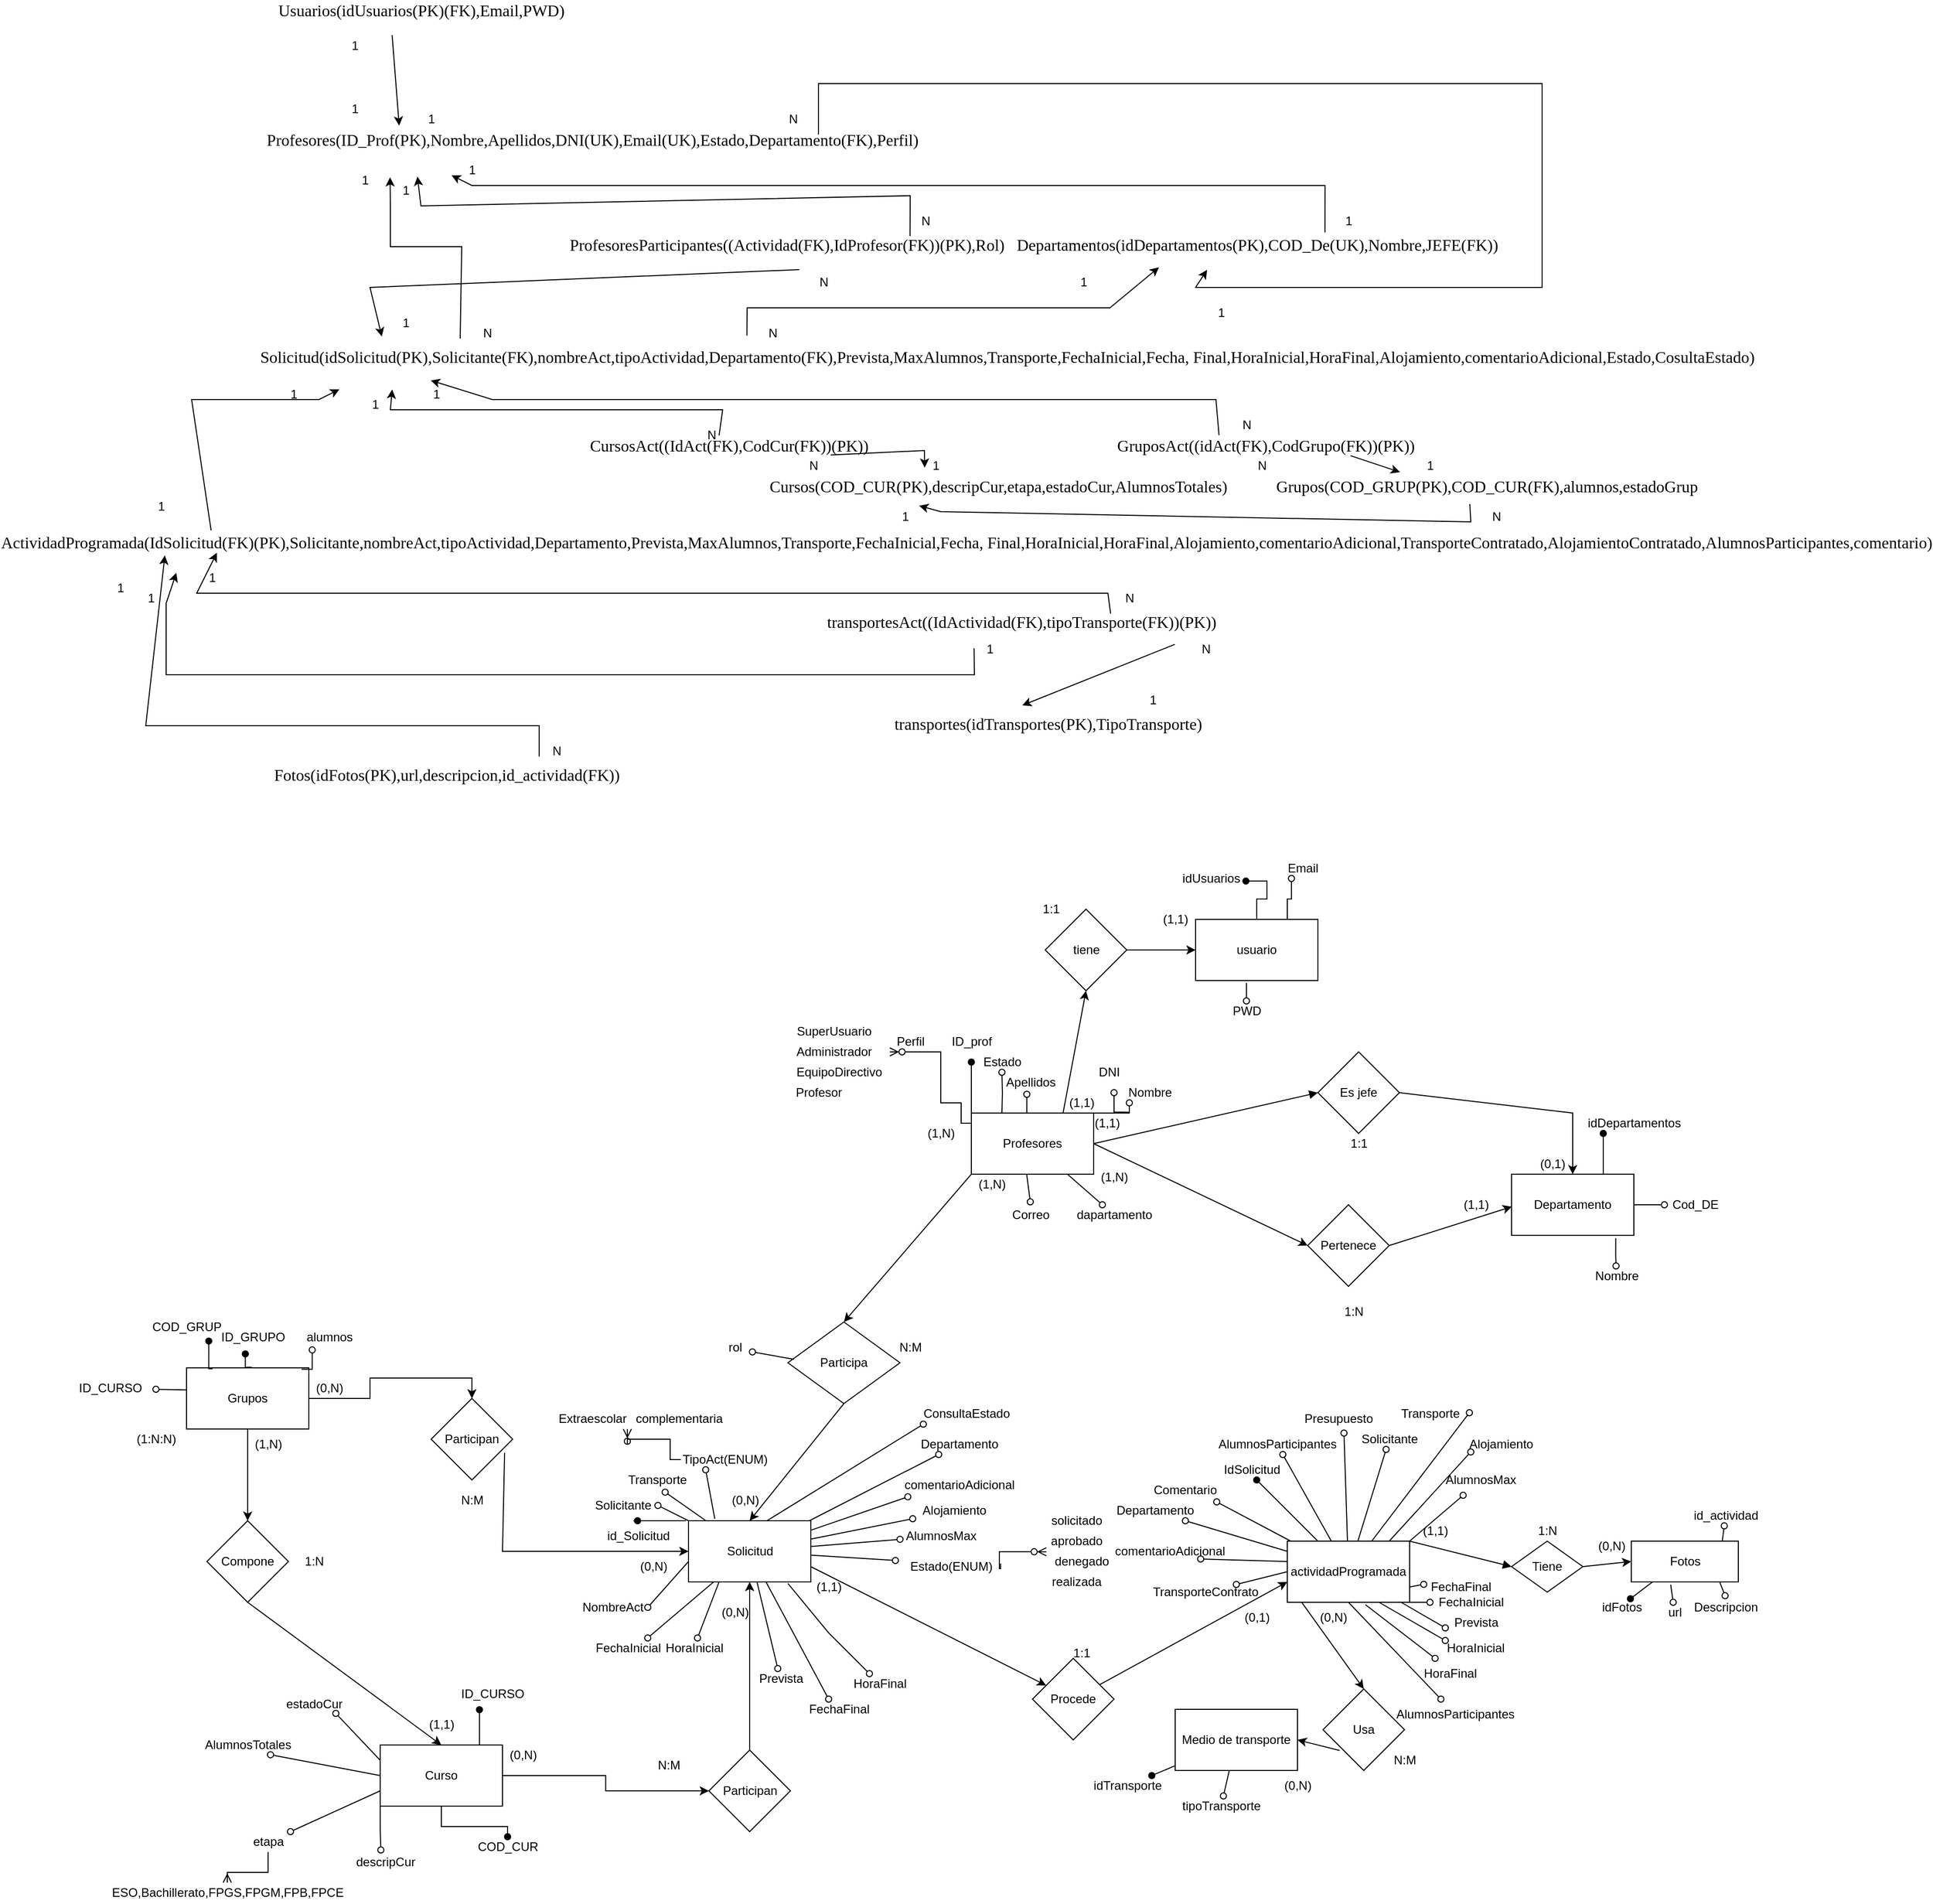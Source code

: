 <mxfile version="19.0.2" type="device"><diagram name="Page-1" id="mzYQFkG2qb7Kt714Rzzp"><mxGraphModel dx="1368" dy="1573" grid="1" gridSize="10" guides="1" tooltips="1" connect="1" arrows="1" fold="1" page="1" pageScale="1" pageWidth="827" pageHeight="1169" math="0" shadow="0"><root><mxCell id="0"/><mxCell id="1" parent="0"/><mxCell id="X861MBzPfUZEkW0-GhYv-276" style="edgeStyle=orthogonalEdgeStyle;rounded=0;orthogonalLoop=1;jettySize=auto;html=1;endArrow=ERzeroToMany;endFill=0;" parent="1" source="X861MBzPfUZEkW0-GhYv-280" edge="1"><mxGeometry relative="1" as="geometry"><mxPoint x="3060" y="1630" as="targetPoint"/><Array as="points"><mxPoint x="3130" y="1700"/><mxPoint x="3130" y="1680"/><mxPoint x="3110" y="1680"/><mxPoint x="3110" y="1630"/></Array></mxGeometry></mxCell><mxCell id="X861MBzPfUZEkW0-GhYv-277" style="edgeStyle=orthogonalEdgeStyle;rounded=0;orthogonalLoop=1;jettySize=auto;html=1;endArrow=oval;endFill=0;" parent="1" edge="1"><mxGeometry relative="1" as="geometry"><mxPoint x="3170" y="1650" as="targetPoint"/><mxPoint x="3170" y="1690" as="sourcePoint"/></mxGeometry></mxCell><mxCell id="X861MBzPfUZEkW0-GhYv-278" style="edgeStyle=none;rounded=0;orthogonalLoop=1;jettySize=auto;html=1;entryX=0;entryY=0.5;entryDx=0;entryDy=0;endArrow=block;endFill=1;exitX=1;exitY=0.5;exitDx=0;exitDy=0;" parent="1" source="X861MBzPfUZEkW0-GhYv-280" target="X861MBzPfUZEkW0-GhYv-281" edge="1"><mxGeometry relative="1" as="geometry"><Array as="points"/></mxGeometry></mxCell><mxCell id="X861MBzPfUZEkW0-GhYv-279" style="edgeStyle=none;rounded=0;orthogonalLoop=1;jettySize=auto;html=1;endArrow=oval;endFill=0;" parent="1" source="X861MBzPfUZEkW0-GhYv-280" target="X861MBzPfUZEkW0-GhYv-377" edge="1"><mxGeometry relative="1" as="geometry"/></mxCell><mxCell id="X861MBzPfUZEkW0-GhYv-280" value="Profesores" style="whiteSpace=wrap;html=1;" parent="1" vertex="1"><mxGeometry x="3140" y="1690" width="120" height="60" as="geometry"/></mxCell><mxCell id="X861MBzPfUZEkW0-GhYv-281" value="Es jefe" style="rhombus;whiteSpace=wrap;html=1;" parent="1" vertex="1"><mxGeometry x="3480" y="1630" width="80" height="80" as="geometry"/></mxCell><mxCell id="X861MBzPfUZEkW0-GhYv-282" style="edgeStyle=orthogonalEdgeStyle;rounded=0;orthogonalLoop=1;jettySize=auto;html=1;exitX=0.75;exitY=0;exitDx=0;exitDy=0;endArrow=oval;endFill=1;" parent="1" source="X861MBzPfUZEkW0-GhYv-285" edge="1"><mxGeometry relative="1" as="geometry"><mxPoint x="3760" y="1710" as="targetPoint"/></mxGeometry></mxCell><mxCell id="X861MBzPfUZEkW0-GhYv-283" style="edgeStyle=orthogonalEdgeStyle;rounded=0;orthogonalLoop=1;jettySize=auto;html=1;endArrow=oval;endFill=0;exitX=0.852;exitY=1.046;exitDx=0;exitDy=0;exitPerimeter=0;" parent="1" source="X861MBzPfUZEkW0-GhYv-285" target="X861MBzPfUZEkW0-GhYv-326" edge="1"><mxGeometry relative="1" as="geometry"><mxPoint x="3830" y="1830" as="targetPoint"/></mxGeometry></mxCell><mxCell id="X861MBzPfUZEkW0-GhYv-284" style="edgeStyle=orthogonalEdgeStyle;rounded=0;orthogonalLoop=1;jettySize=auto;html=1;endArrow=oval;endFill=0;" parent="1" source="X861MBzPfUZEkW0-GhYv-285" target="X861MBzPfUZEkW0-GhYv-404" edge="1"><mxGeometry relative="1" as="geometry"/></mxCell><mxCell id="X861MBzPfUZEkW0-GhYv-285" value="Departamento" style="rounded=0;whiteSpace=wrap;html=1;" parent="1" vertex="1"><mxGeometry x="3670" y="1750" width="120" height="60" as="geometry"/></mxCell><mxCell id="X861MBzPfUZEkW0-GhYv-286" style="edgeStyle=none;rounded=0;orthogonalLoop=1;jettySize=auto;html=1;entryX=0.5;entryY=0;entryDx=0;entryDy=0;endArrow=classic;endFill=1;exitX=0.112;exitY=0.985;exitDx=0;exitDy=0;exitPerimeter=0;" parent="1" source="X861MBzPfUZEkW0-GhYv-296" target="X861MBzPfUZEkW0-GhYv-360" edge="1"><mxGeometry relative="1" as="geometry"><mxPoint x="3433.32" y="2480" as="sourcePoint"/><mxPoint x="3433.32" y="2550" as="targetPoint"/></mxGeometry></mxCell><mxCell id="X861MBzPfUZEkW0-GhYv-287" style="edgeStyle=none;rounded=0;orthogonalLoop=1;jettySize=auto;html=1;entryX=0;entryY=0.5;entryDx=0;entryDy=0;endArrow=block;endFill=1;exitX=1;exitY=0;exitDx=0;exitDy=0;" parent="1" source="X861MBzPfUZEkW0-GhYv-296" target="X861MBzPfUZEkW0-GhYv-366" edge="1"><mxGeometry relative="1" as="geometry"><Array as="points"/></mxGeometry></mxCell><mxCell id="X861MBzPfUZEkW0-GhYv-288" style="edgeStyle=none;rounded=0;orthogonalLoop=1;jettySize=auto;html=1;entryX=0.571;entryY=1;entryDx=0;entryDy=0;entryPerimeter=0;endArrow=oval;endFill=1;" parent="1" source="X861MBzPfUZEkW0-GhYv-296" target="X861MBzPfUZEkW0-GhYv-378" edge="1"><mxGeometry relative="1" as="geometry"/></mxCell><mxCell id="X861MBzPfUZEkW0-GhYv-289" style="edgeStyle=none;rounded=0;orthogonalLoop=1;jettySize=auto;html=1;endArrow=oval;endFill=0;exitX=0.215;exitY=-0.031;exitDx=0;exitDy=0;exitPerimeter=0;" parent="1" source="X861MBzPfUZEkW0-GhYv-353" target="X861MBzPfUZEkW0-GhYv-435" edge="1"><mxGeometry relative="1" as="geometry"><mxPoint x="2894.03" y="2044" as="targetPoint"/></mxGeometry></mxCell><mxCell id="X861MBzPfUZEkW0-GhYv-290" style="edgeStyle=none;rounded=0;orthogonalLoop=1;jettySize=auto;html=1;endArrow=oval;endFill=0;entryX=0.079;entryY=1.012;entryDx=0;entryDy=0;entryPerimeter=0;exitX=0.621;exitY=0.025;exitDx=0;exitDy=0;exitPerimeter=0;" parent="1" source="X861MBzPfUZEkW0-GhYv-353" target="X861MBzPfUZEkW0-GhYv-379" edge="1"><mxGeometry relative="1" as="geometry"><mxPoint x="3282.5" y="2290" as="targetPoint"/></mxGeometry></mxCell><mxCell id="X861MBzPfUZEkW0-GhYv-291" style="edgeStyle=none;rounded=0;orthogonalLoop=1;jettySize=auto;html=1;endArrow=oval;endFill=0;" parent="1" source="X861MBzPfUZEkW0-GhYv-296" target="X861MBzPfUZEkW0-GhYv-429" edge="1"><mxGeometry relative="1" as="geometry"><mxPoint x="3495" y="2300" as="targetPoint"/></mxGeometry></mxCell><mxCell id="X861MBzPfUZEkW0-GhYv-292" style="edgeStyle=none;rounded=0;orthogonalLoop=1;jettySize=auto;html=1;endArrow=oval;endFill=0;entryX=1.052;entryY=0.45;entryDx=0;entryDy=0;entryPerimeter=0;" parent="1" source="X861MBzPfUZEkW0-GhYv-296" target="X861MBzPfUZEkW0-GhYv-381" edge="1"><mxGeometry relative="1" as="geometry"><mxPoint x="3395" y="2400" as="targetPoint"/></mxGeometry></mxCell><mxCell id="X861MBzPfUZEkW0-GhYv-293" style="edgeStyle=none;rounded=0;orthogonalLoop=1;jettySize=auto;html=1;endArrow=oval;endFill=0;entryX=0.57;entryY=1.2;entryDx=0;entryDy=0;entryPerimeter=0;" parent="1" source="X861MBzPfUZEkW0-GhYv-296" target="X861MBzPfUZEkW0-GhYv-382" edge="1"><mxGeometry relative="1" as="geometry"><mxPoint x="3515" y="2190" as="targetPoint"/></mxGeometry></mxCell><mxCell id="X861MBzPfUZEkW0-GhYv-294" style="edgeStyle=none;rounded=0;orthogonalLoop=1;jettySize=auto;html=1;endArrow=oval;endFill=0;entryX=0.447;entryY=-0.175;entryDx=0;entryDy=0;entryPerimeter=0;" parent="1" source="X861MBzPfUZEkW0-GhYv-296" edge="1"><mxGeometry relative="1" as="geometry"><mxPoint x="3380.76" y="2071.5" as="targetPoint"/></mxGeometry></mxCell><mxCell id="X861MBzPfUZEkW0-GhYv-295" style="edgeStyle=none;rounded=0;orthogonalLoop=1;jettySize=auto;html=1;endArrow=oval;endFill=0;" parent="1" source="X861MBzPfUZEkW0-GhYv-296" target="X861MBzPfUZEkW0-GhYv-383" edge="1"><mxGeometry relative="1" as="geometry"><mxPoint x="3375" y="2320" as="targetPoint"/></mxGeometry></mxCell><mxCell id="X861MBzPfUZEkW0-GhYv-296" value="actividadProgramada" style="whiteSpace=wrap;html=1;" parent="1" vertex="1"><mxGeometry x="3450" y="2110" width="120" height="60" as="geometry"/></mxCell><mxCell id="X861MBzPfUZEkW0-GhYv-297" value="Participa" style="rhombus;whiteSpace=wrap;html=1;" parent="1" vertex="1"><mxGeometry x="2960" y="1895" width="110" height="80" as="geometry"/></mxCell><mxCell id="X861MBzPfUZEkW0-GhYv-298" style="edgeStyle=orthogonalEdgeStyle;rounded=0;orthogonalLoop=1;jettySize=auto;html=1;entryX=0.5;entryY=0;entryDx=0;entryDy=0;endArrow=classic;endFill=1;" parent="1" source="X861MBzPfUZEkW0-GhYv-299" target="X861MBzPfUZEkW0-GhYv-406" edge="1"><mxGeometry relative="1" as="geometry"/></mxCell><mxCell id="X861MBzPfUZEkW0-GhYv-299" value="Grupos" style="whiteSpace=wrap;html=1;" parent="1" vertex="1"><mxGeometry x="2370" y="1940" width="120" height="60" as="geometry"/></mxCell><mxCell id="X861MBzPfUZEkW0-GhYv-300" value="Compone&lt;br&gt;" style="rhombus;whiteSpace=wrap;html=1;" parent="1" vertex="1"><mxGeometry x="2390" y="2090" width="80" height="80" as="geometry"/></mxCell><mxCell id="X861MBzPfUZEkW0-GhYv-301" style="edgeStyle=orthogonalEdgeStyle;rounded=0;orthogonalLoop=1;jettySize=auto;html=1;endArrow=oval;endFill=0;exitX=0;exitY=1;exitDx=0;exitDy=0;entryX=0.438;entryY=-0.1;entryDx=0;entryDy=0;entryPerimeter=0;" parent="1" source="X861MBzPfUZEkW0-GhYv-303" target="X861MBzPfUZEkW0-GhYv-329" edge="1"><mxGeometry relative="1" as="geometry"><mxPoint x="2385" y="2500" as="targetPoint"/></mxGeometry></mxCell><mxCell id="X861MBzPfUZEkW0-GhYv-302" style="edgeStyle=orthogonalEdgeStyle;rounded=0;orthogonalLoop=1;jettySize=auto;html=1;endArrow=classic;endFill=1;" parent="1" source="X861MBzPfUZEkW0-GhYv-303" target="X861MBzPfUZEkW0-GhYv-408" edge="1"><mxGeometry relative="1" as="geometry"/></mxCell><mxCell id="X861MBzPfUZEkW0-GhYv-303" value="Curso" style="whiteSpace=wrap;html=1;rotation=0;" parent="1" vertex="1"><mxGeometry x="2560" y="2310" width="120" height="60" as="geometry"/></mxCell><mxCell id="X861MBzPfUZEkW0-GhYv-304" value="" style="endArrow=classic;html=1;rounded=0;entryX=0.5;entryY=0;entryDx=0;entryDy=0;exitX=1;exitY=0.5;exitDx=0;exitDy=0;" parent="1" source="X861MBzPfUZEkW0-GhYv-281" target="X861MBzPfUZEkW0-GhYv-285" edge="1"><mxGeometry width="50" height="50" relative="1" as="geometry"><mxPoint x="3440" y="2070" as="sourcePoint"/><mxPoint x="3490" y="2020" as="targetPoint"/><Array as="points"><mxPoint x="3730" y="1690"/></Array></mxGeometry></mxCell><mxCell id="X861MBzPfUZEkW0-GhYv-305" value="Pertenece" style="rhombus;whiteSpace=wrap;html=1;" parent="1" vertex="1"><mxGeometry x="3470" y="1780" width="80" height="80" as="geometry"/></mxCell><mxCell id="X861MBzPfUZEkW0-GhYv-306" value="" style="endArrow=classic;html=1;rounded=0;entryX=0;entryY=0.5;entryDx=0;entryDy=0;exitX=1;exitY=0.5;exitDx=0;exitDy=0;" parent="1" source="X861MBzPfUZEkW0-GhYv-280" target="X861MBzPfUZEkW0-GhYv-305" edge="1"><mxGeometry width="50" height="50" relative="1" as="geometry"><mxPoint x="4260" y="2220" as="sourcePoint"/><mxPoint x="4310" y="2170" as="targetPoint"/></mxGeometry></mxCell><mxCell id="X861MBzPfUZEkW0-GhYv-307" value="" style="endArrow=classic;html=1;rounded=0;entryX=0.003;entryY=0.531;entryDx=0;entryDy=0;exitX=1;exitY=0.5;exitDx=0;exitDy=0;entryPerimeter=0;" parent="1" source="X861MBzPfUZEkW0-GhYv-305" target="X861MBzPfUZEkW0-GhYv-285" edge="1"><mxGeometry width="50" height="50" relative="1" as="geometry"><mxPoint x="3440" y="2070" as="sourcePoint"/><mxPoint x="3490" y="2020" as="targetPoint"/><Array as="points"/></mxGeometry></mxCell><mxCell id="X861MBzPfUZEkW0-GhYv-308" value="" style="endArrow=classic;html=1;rounded=0;exitX=0.5;exitY=1;exitDx=0;exitDy=0;entryX=0.5;entryY=0;entryDx=0;entryDy=0;" parent="1" source="X861MBzPfUZEkW0-GhYv-297" target="X861MBzPfUZEkW0-GhYv-353" edge="1"><mxGeometry width="50" height="50" relative="1" as="geometry"><mxPoint x="2957.5" y="1890" as="sourcePoint"/><mxPoint x="2917.5" y="2070" as="targetPoint"/></mxGeometry></mxCell><mxCell id="X861MBzPfUZEkW0-GhYv-309" value="" style="endArrow=classic;html=1;rounded=0;entryX=0.5;entryY=0;entryDx=0;entryDy=0;exitX=0.5;exitY=1;exitDx=0;exitDy=0;" parent="1" source="X861MBzPfUZEkW0-GhYv-299" target="X861MBzPfUZEkW0-GhYv-300" edge="1"><mxGeometry width="50" height="50" relative="1" as="geometry"><mxPoint x="2435" y="1990" as="sourcePoint"/><mxPoint x="2690" y="1790" as="targetPoint"/></mxGeometry></mxCell><mxCell id="X861MBzPfUZEkW0-GhYv-310" value="" style="endArrow=classic;html=1;rounded=0;exitX=0.5;exitY=1;exitDx=0;exitDy=0;entryX=0.5;entryY=0;entryDx=0;entryDy=0;" parent="1" source="X861MBzPfUZEkW0-GhYv-300" target="X861MBzPfUZEkW0-GhYv-303" edge="1"><mxGeometry width="50" height="50" relative="1" as="geometry"><mxPoint x="2573" y="2415" as="sourcePoint"/><mxPoint x="2445" y="2380" as="targetPoint"/></mxGeometry></mxCell><mxCell id="X861MBzPfUZEkW0-GhYv-311" value="" style="endArrow=classic;html=1;rounded=0;entryX=0.5;entryY=0;entryDx=0;entryDy=0;exitX=0;exitY=1;exitDx=0;exitDy=0;" parent="1" source="X861MBzPfUZEkW0-GhYv-280" target="X861MBzPfUZEkW0-GhYv-297" edge="1"><mxGeometry width="50" height="50" relative="1" as="geometry"><mxPoint x="3930" y="2020" as="sourcePoint"/><mxPoint x="3150" y="1830" as="targetPoint"/></mxGeometry></mxCell><mxCell id="X861MBzPfUZEkW0-GhYv-312" style="edgeStyle=orthogonalEdgeStyle;rounded=0;orthogonalLoop=1;jettySize=auto;html=1;endArrow=oval;endFill=0;exitX=1;exitY=0.5;exitDx=0;exitDy=0;" parent="1" source="X861MBzPfUZEkW0-GhYv-280" edge="1"><mxGeometry relative="1" as="geometry"><mxPoint x="3295" y="1680" as="targetPoint"/><Array as="points"><mxPoint x="3260" y="1690"/><mxPoint x="3295" y="1690"/></Array><mxPoint x="3295.053" y="1720" as="sourcePoint"/></mxGeometry></mxCell><mxCell id="X861MBzPfUZEkW0-GhYv-313" value="DNI" style="text;html=1;align=center;verticalAlign=middle;resizable=0;points=[];autosize=1;strokeColor=none;fillColor=none;" parent="1" vertex="1"><mxGeometry x="3255" y="1640" width="40" height="20" as="geometry"/></mxCell><mxCell id="X861MBzPfUZEkW0-GhYv-314" value="Nombre" style="text;html=1;align=center;verticalAlign=middle;resizable=0;points=[];autosize=1;strokeColor=none;fillColor=none;" parent="1" vertex="1"><mxGeometry x="3285" y="1660" width="60" height="20" as="geometry"/></mxCell><mxCell id="X861MBzPfUZEkW0-GhYv-315" style="edgeStyle=orthogonalEdgeStyle;rounded=0;orthogonalLoop=1;jettySize=auto;html=1;endArrow=oval;endFill=0;entryX=0.449;entryY=1.082;entryDx=0;entryDy=0;entryPerimeter=0;" parent="1" target="X861MBzPfUZEkW0-GhYv-316" edge="1"><mxGeometry relative="1" as="geometry"><mxPoint x="3245" y="1680" as="targetPoint"/><mxPoint x="3232" y="1690" as="sourcePoint"/><Array as="points"><mxPoint x="3245" y="1690"/><mxPoint x="3232" y="1690"/></Array></mxGeometry></mxCell><mxCell id="X861MBzPfUZEkW0-GhYv-316" value="Apellidos" style="text;html=1;align=center;verticalAlign=middle;resizable=0;points=[];autosize=1;strokeColor=none;fillColor=none;" parent="1" vertex="1"><mxGeometry x="3167.5" y="1650" width="60" height="20" as="geometry"/></mxCell><mxCell id="X861MBzPfUZEkW0-GhYv-317" style="edgeStyle=orthogonalEdgeStyle;rounded=0;orthogonalLoop=1;jettySize=auto;html=1;endArrow=oval;endFill=1;" parent="1" edge="1"><mxGeometry relative="1" as="geometry"><mxPoint x="3140" y="1640" as="targetPoint"/><mxPoint x="3140" y="1690" as="sourcePoint"/></mxGeometry></mxCell><mxCell id="X861MBzPfUZEkW0-GhYv-318" value="ID_prof" style="text;html=1;align=center;verticalAlign=middle;resizable=0;points=[];autosize=1;strokeColor=none;fillColor=none;" parent="1" vertex="1"><mxGeometry x="3115" y="1610" width="50" height="20" as="geometry"/></mxCell><mxCell id="X861MBzPfUZEkW0-GhYv-319" value="Correo" style="text;html=1;align=center;verticalAlign=middle;resizable=0;points=[];autosize=1;strokeColor=none;fillColor=none;" parent="1" vertex="1"><mxGeometry x="3172.5" y="1780" width="50" height="20" as="geometry"/></mxCell><mxCell id="X861MBzPfUZEkW0-GhYv-320" value="SuperUsuario" style="text;html=1;align=center;verticalAlign=middle;resizable=0;points=[];autosize=1;strokeColor=none;fillColor=none;" parent="1" vertex="1"><mxGeometry x="2960" y="1600" width="90" height="20" as="geometry"/></mxCell><mxCell id="X861MBzPfUZEkW0-GhYv-321" value="Administrador" style="text;html=1;align=center;verticalAlign=middle;resizable=0;points=[];autosize=1;strokeColor=none;fillColor=none;" parent="1" vertex="1"><mxGeometry x="2960" y="1620" width="90" height="20" as="geometry"/></mxCell><mxCell id="X861MBzPfUZEkW0-GhYv-322" value="EquipoDirectivo" style="text;html=1;align=center;verticalAlign=middle;resizable=0;points=[];autosize=1;strokeColor=none;fillColor=none;" parent="1" vertex="1"><mxGeometry x="2960" y="1640" width="100" height="20" as="geometry"/></mxCell><mxCell id="X861MBzPfUZEkW0-GhYv-323" value="Profesor" style="text;html=1;align=center;verticalAlign=middle;resizable=0;points=[];autosize=1;strokeColor=none;fillColor=none;" parent="1" vertex="1"><mxGeometry x="2960" y="1660" width="60" height="20" as="geometry"/></mxCell><mxCell id="X861MBzPfUZEkW0-GhYv-324" value="Estado" style="text;html=1;align=center;verticalAlign=middle;resizable=0;points=[];autosize=1;strokeColor=none;fillColor=none;" parent="1" vertex="1"><mxGeometry x="3145" y="1630" width="50" height="20" as="geometry"/></mxCell><mxCell id="X861MBzPfUZEkW0-GhYv-325" value="idDepartamentos" style="text;html=1;align=center;verticalAlign=middle;resizable=0;points=[];autosize=1;strokeColor=none;fillColor=none;" parent="1" vertex="1"><mxGeometry x="3735" y="1690" width="110" height="20" as="geometry"/></mxCell><mxCell id="X861MBzPfUZEkW0-GhYv-326" value="Nombre" style="text;html=1;align=center;verticalAlign=middle;resizable=0;points=[];autosize=1;strokeColor=none;fillColor=none;" parent="1" vertex="1"><mxGeometry x="3742.5" y="1840" width="60" height="20" as="geometry"/></mxCell><mxCell id="X861MBzPfUZEkW0-GhYv-327" style="edgeStyle=orthogonalEdgeStyle;rounded=0;orthogonalLoop=1;jettySize=auto;html=1;endArrow=ERmany;endFill=0;" parent="1" source="X861MBzPfUZEkW0-GhYv-328" target="X861MBzPfUZEkW0-GhYv-332" edge="1"><mxGeometry relative="1" as="geometry"><mxPoint x="2360" y="2530" as="targetPoint"/><mxPoint x="2445.034" y="2480" as="sourcePoint"/></mxGeometry></mxCell><mxCell id="X861MBzPfUZEkW0-GhYv-328" value="etapa" style="text;html=1;align=center;verticalAlign=middle;resizable=0;points=[];autosize=1;strokeColor=none;fillColor=none;" parent="1" vertex="1"><mxGeometry x="2425" y="2395" width="50" height="20" as="geometry"/></mxCell><mxCell id="X861MBzPfUZEkW0-GhYv-329" value="descripCur" style="text;html=1;align=center;verticalAlign=middle;resizable=0;points=[];autosize=1;strokeColor=none;fillColor=none;" parent="1" vertex="1"><mxGeometry x="2530" y="2415" width="70" height="20" as="geometry"/></mxCell><mxCell id="X861MBzPfUZEkW0-GhYv-330" style="edgeStyle=orthogonalEdgeStyle;rounded=0;orthogonalLoop=1;jettySize=auto;html=1;endArrow=oval;endFill=1;" parent="1" source="X861MBzPfUZEkW0-GhYv-303" target="X861MBzPfUZEkW0-GhYv-331" edge="1"><mxGeometry relative="1" as="geometry"><mxPoint x="2652.47" y="2440" as="targetPoint"/><mxPoint x="2647.47" y="2405" as="sourcePoint"/></mxGeometry></mxCell><mxCell id="X861MBzPfUZEkW0-GhYv-331" value="COD_CUR" style="text;html=1;align=center;verticalAlign=middle;resizable=0;points=[];autosize=1;strokeColor=none;fillColor=none;" parent="1" vertex="1"><mxGeometry x="2650" y="2400" width="70" height="20" as="geometry"/></mxCell><mxCell id="X861MBzPfUZEkW0-GhYv-332" value="ESO,Bachillerato,FPGS,FPGM,FPB,FPCE" style="text;html=1;align=center;verticalAlign=middle;resizable=0;points=[];autosize=1;strokeColor=none;fillColor=none;" parent="1" vertex="1"><mxGeometry x="2290" y="2445" width="240" height="20" as="geometry"/></mxCell><mxCell id="X861MBzPfUZEkW0-GhYv-333" value="Perfil" style="text;html=1;align=center;verticalAlign=middle;resizable=0;points=[];autosize=1;strokeColor=none;fillColor=none;" parent="1" vertex="1"><mxGeometry x="3060" y="1610" width="40" height="20" as="geometry"/></mxCell><mxCell id="X861MBzPfUZEkW0-GhYv-334" value="alumnos" style="text;html=1;align=center;verticalAlign=middle;resizable=0;points=[];autosize=1;strokeColor=none;fillColor=none;" parent="1" vertex="1"><mxGeometry x="2480" y="1900" width="60" height="20" as="geometry"/></mxCell><mxCell id="X861MBzPfUZEkW0-GhYv-335" value="ID_GRUPO" style="text;html=1;align=center;verticalAlign=middle;resizable=0;points=[];autosize=1;strokeColor=none;fillColor=none;" parent="1" vertex="1"><mxGeometry x="2390" y="1895" width="90" height="30" as="geometry"/></mxCell><mxCell id="X861MBzPfUZEkW0-GhYv-336" value="COD_GRUP" style="text;html=1;align=center;verticalAlign=middle;resizable=0;points=[];autosize=1;strokeColor=none;fillColor=none;" parent="1" vertex="1"><mxGeometry x="2330" y="1890" width="80" height="20" as="geometry"/></mxCell><mxCell id="X861MBzPfUZEkW0-GhYv-337" style="edgeStyle=orthogonalEdgeStyle;rounded=0;orthogonalLoop=1;jettySize=auto;html=1;endArrow=oval;endFill=1;exitX=0.534;exitY=-0.011;exitDx=0;exitDy=0;entryX=0.419;entryY=1.044;entryDx=0;entryDy=0;entryPerimeter=0;exitPerimeter=0;" parent="1" source="X861MBzPfUZEkW0-GhYv-299" target="X861MBzPfUZEkW0-GhYv-335" edge="1"><mxGeometry relative="1" as="geometry"><mxPoint x="2429.54" y="1898" as="targetPoint"/><mxPoint x="2429.5" y="1870" as="sourcePoint"/></mxGeometry></mxCell><mxCell id="X861MBzPfUZEkW0-GhYv-338" style="edgeStyle=orthogonalEdgeStyle;rounded=0;orthogonalLoop=1;jettySize=auto;html=1;endArrow=oval;endFill=0;exitX=0.94;exitY=0.023;exitDx=0;exitDy=0;entryX=0.222;entryY=1.121;entryDx=0;entryDy=0;entryPerimeter=0;exitPerimeter=0;" parent="1" source="X861MBzPfUZEkW0-GhYv-299" target="X861MBzPfUZEkW0-GhYv-334" edge="1"><mxGeometry relative="1" as="geometry"><mxPoint x="2490.04" y="1898" as="targetPoint"/><mxPoint x="2490" y="1870" as="sourcePoint"/></mxGeometry></mxCell><mxCell id="X861MBzPfUZEkW0-GhYv-339" style="edgeStyle=orthogonalEdgeStyle;rounded=0;orthogonalLoop=1;jettySize=auto;html=1;endArrow=oval;endFill=1;exitX=0.213;exitY=0.015;exitDx=0;exitDy=0;entryX=0.773;entryY=1.185;entryDx=0;entryDy=0;entryPerimeter=0;exitPerimeter=0;" parent="1" source="X861MBzPfUZEkW0-GhYv-299" target="X861MBzPfUZEkW0-GhYv-336" edge="1"><mxGeometry relative="1" as="geometry"><mxPoint x="2390" y="1880" as="targetPoint"/><mxPoint x="2390" y="1870" as="sourcePoint"/></mxGeometry></mxCell><mxCell id="X861MBzPfUZEkW0-GhYv-340" style="rounded=0;orthogonalLoop=1;jettySize=auto;html=1;endArrow=classic;endFill=1;exitX=1;exitY=0.75;exitDx=0;exitDy=0;" parent="1" source="X861MBzPfUZEkW0-GhYv-353" target="X861MBzPfUZEkW0-GhYv-355" edge="1"><mxGeometry relative="1" as="geometry"><mxPoint x="3160" y="2160" as="sourcePoint"/></mxGeometry></mxCell><mxCell id="X861MBzPfUZEkW0-GhYv-341" style="edgeStyle=none;rounded=0;orthogonalLoop=1;jettySize=auto;html=1;endArrow=oval;endFill=0;entryX=1;entryY=0.5;entryDx=0;entryDy=0;entryPerimeter=0;" parent="1" source="X861MBzPfUZEkW0-GhYv-353" target="X861MBzPfUZEkW0-GhYv-369" edge="1"><mxGeometry relative="1" as="geometry"><mxPoint x="2822.5" y="2120" as="targetPoint"/></mxGeometry></mxCell><mxCell id="X861MBzPfUZEkW0-GhYv-342" style="edgeStyle=none;rounded=0;orthogonalLoop=1;jettySize=auto;html=1;endArrow=oval;endFill=0;" parent="1" source="X861MBzPfUZEkW0-GhYv-353" target="X861MBzPfUZEkW0-GhYv-370" edge="1"><mxGeometry relative="1" as="geometry"><mxPoint x="2832.5" y="2090" as="targetPoint"/></mxGeometry></mxCell><mxCell id="X861MBzPfUZEkW0-GhYv-343" style="edgeStyle=none;rounded=0;orthogonalLoop=1;jettySize=auto;html=1;endArrow=oval;endFill=0;" parent="1" target="X861MBzPfUZEkW0-GhYv-554" edge="1"><mxGeometry relative="1" as="geometry"><mxPoint x="2339.36" y="1961.18" as="targetPoint"/><mxPoint x="2370" y="1961.663" as="sourcePoint"/></mxGeometry></mxCell><mxCell id="X861MBzPfUZEkW0-GhYv-344" style="edgeStyle=none;rounded=0;orthogonalLoop=1;jettySize=auto;html=1;endArrow=oval;endFill=0;" parent="1" source="X861MBzPfUZEkW0-GhYv-353" target="X861MBzPfUZEkW0-GhYv-372" edge="1"><mxGeometry relative="1" as="geometry"><mxPoint x="2902.5" y="2180" as="targetPoint"/></mxGeometry></mxCell><mxCell id="X861MBzPfUZEkW0-GhYv-345" style="edgeStyle=none;rounded=0;orthogonalLoop=1;jettySize=auto;html=1;endArrow=oval;endFill=0;entryX=0.62;entryY=1.098;entryDx=0;entryDy=0;entryPerimeter=0;" parent="1" source="X861MBzPfUZEkW0-GhYv-353" target="X861MBzPfUZEkW0-GhYv-373" edge="1"><mxGeometry relative="1" as="geometry"><mxPoint x="2862.5" y="2070.0" as="targetPoint"/></mxGeometry></mxCell><mxCell id="X861MBzPfUZEkW0-GhYv-346" style="edgeStyle=none;rounded=0;orthogonalLoop=1;jettySize=auto;html=1;entryX=0.75;entryY=0;entryDx=0;entryDy=0;entryPerimeter=0;endArrow=oval;endFill=0;" parent="1" source="X861MBzPfUZEkW0-GhYv-353" target="X861MBzPfUZEkW0-GhYv-374" edge="1"><mxGeometry relative="1" as="geometry"/></mxCell><mxCell id="X861MBzPfUZEkW0-GhYv-347" style="edgeStyle=none;rounded=0;orthogonalLoop=1;jettySize=auto;html=1;endArrow=oval;endFill=0;entryX=0.357;entryY=0;entryDx=0;entryDy=0;entryPerimeter=0;" parent="1" source="X861MBzPfUZEkW0-GhYv-353" target="X861MBzPfUZEkW0-GhYv-427" edge="1"><mxGeometry relative="1" as="geometry"><mxPoint x="2972.5" y="2180" as="targetPoint"/><Array as="points"/></mxGeometry></mxCell><mxCell id="X861MBzPfUZEkW0-GhYv-348" style="edgeStyle=none;rounded=0;orthogonalLoop=1;jettySize=auto;html=1;endArrow=oval;endFill=0;" parent="1" source="X861MBzPfUZEkW0-GhYv-353" target="X861MBzPfUZEkW0-GhYv-434" edge="1"><mxGeometry relative="1" as="geometry"><mxPoint x="3012.5" y="2120.0" as="targetPoint"/></mxGeometry></mxCell><mxCell id="X861MBzPfUZEkW0-GhYv-349" style="edgeStyle=none;rounded=0;orthogonalLoop=1;jettySize=auto;html=1;endArrow=oval;endFill=0;" parent="1" source="X861MBzPfUZEkW0-GhYv-353" target="X861MBzPfUZEkW0-GhYv-375" edge="1"><mxGeometry relative="1" as="geometry"><mxPoint x="3002.5" y="2100.0" as="targetPoint"/></mxGeometry></mxCell><mxCell id="X861MBzPfUZEkW0-GhYv-350" style="edgeStyle=none;rounded=0;orthogonalLoop=1;jettySize=auto;html=1;entryX=0.085;entryY=1.075;entryDx=0;entryDy=0;entryPerimeter=0;endArrow=oval;endFill=0;" parent="1" source="X861MBzPfUZEkW0-GhYv-353" target="X861MBzPfUZEkW0-GhYv-376" edge="1"><mxGeometry relative="1" as="geometry"/></mxCell><mxCell id="X861MBzPfUZEkW0-GhYv-351" style="edgeStyle=none;rounded=0;orthogonalLoop=1;jettySize=auto;html=1;entryX=-0.045;entryY=0.2;entryDx=0;entryDy=0;entryPerimeter=0;endArrow=oval;endFill=0;" parent="1" source="X861MBzPfUZEkW0-GhYv-353" target="X861MBzPfUZEkW0-GhYv-384" edge="1"><mxGeometry relative="1" as="geometry"/></mxCell><mxCell id="X861MBzPfUZEkW0-GhYv-352" style="edgeStyle=orthogonalEdgeStyle;rounded=0;orthogonalLoop=1;jettySize=auto;html=1;endArrow=oval;endFill=1;" parent="1" edge="1"><mxGeometry relative="1" as="geometry"><Array as="points"><mxPoint x="2808.5" y="2090"/></Array><mxPoint x="2812.5" y="2090" as="targetPoint"/><mxPoint x="2860" y="2090" as="sourcePoint"/></mxGeometry></mxCell><mxCell id="X861MBzPfUZEkW0-GhYv-353" value="Solicitud" style="whiteSpace=wrap;html=1;" parent="1" vertex="1"><mxGeometry x="2862.5" y="2090" width="120" height="60" as="geometry"/></mxCell><mxCell id="X861MBzPfUZEkW0-GhYv-354" style="rounded=0;orthogonalLoop=1;jettySize=auto;html=1;entryX=0;entryY=0.667;entryDx=0;entryDy=0;endArrow=classic;endFill=1;entryPerimeter=0;" parent="1" source="X861MBzPfUZEkW0-GhYv-355" target="X861MBzPfUZEkW0-GhYv-296" edge="1"><mxGeometry relative="1" as="geometry"><Array as="points"/></mxGeometry></mxCell><mxCell id="X861MBzPfUZEkW0-GhYv-355" value="Procede" style="rhombus;whiteSpace=wrap;html=1;" parent="1" vertex="1"><mxGeometry x="3200" y="2225" width="80" height="80" as="geometry"/></mxCell><mxCell id="X861MBzPfUZEkW0-GhYv-356" style="edgeStyle=none;rounded=0;orthogonalLoop=1;jettySize=auto;html=1;endArrow=oval;endFill=0;" parent="1" source="X861MBzPfUZEkW0-GhYv-358" target="X861MBzPfUZEkW0-GhYv-361" edge="1"><mxGeometry relative="1" as="geometry"><mxPoint x="3268.32" y="2530" as="targetPoint"/></mxGeometry></mxCell><mxCell id="X861MBzPfUZEkW0-GhYv-357" style="edgeStyle=none;rounded=0;orthogonalLoop=1;jettySize=auto;html=1;endArrow=oval;endFill=1;" parent="1" source="X861MBzPfUZEkW0-GhYv-358" target="X861MBzPfUZEkW0-GhYv-362" edge="1"><mxGeometry relative="1" as="geometry"><mxPoint x="3185" y="2510" as="targetPoint"/></mxGeometry></mxCell><mxCell id="X861MBzPfUZEkW0-GhYv-358" value="Medio de transporte" style="whiteSpace=wrap;html=1;" parent="1" vertex="1"><mxGeometry x="3340" y="2275" width="120" height="60" as="geometry"/></mxCell><mxCell id="X861MBzPfUZEkW0-GhYv-359" style="edgeStyle=none;rounded=0;orthogonalLoop=1;jettySize=auto;html=1;endArrow=classic;endFill=1;exitX=0.204;exitY=0.755;exitDx=0;exitDy=0;exitPerimeter=0;entryX=1;entryY=0.5;entryDx=0;entryDy=0;" parent="1" source="X861MBzPfUZEkW0-GhYv-360" target="X861MBzPfUZEkW0-GhYv-358" edge="1"><mxGeometry relative="1" as="geometry"><mxPoint x="3310.82" y="2389.71" as="targetPoint"/><mxPoint x="3375.82" y="2389.71" as="sourcePoint"/></mxGeometry></mxCell><mxCell id="X861MBzPfUZEkW0-GhYv-360" value="Usa" style="rhombus;whiteSpace=wrap;html=1;" parent="1" vertex="1"><mxGeometry x="3485" y="2255" width="80" height="80" as="geometry"/></mxCell><mxCell id="X861MBzPfUZEkW0-GhYv-361" value="tipoTransporte" style="text;html=1;align=center;verticalAlign=middle;resizable=0;points=[];autosize=1;strokeColor=none;fillColor=none;" parent="1" vertex="1"><mxGeometry x="3340" y="2360" width="90" height="20" as="geometry"/></mxCell><mxCell id="X861MBzPfUZEkW0-GhYv-362" value="idTransporte" style="text;html=1;align=center;verticalAlign=middle;resizable=0;points=[];autosize=1;strokeColor=none;fillColor=none;" parent="1" vertex="1"><mxGeometry x="3253.32" y="2340" width="80" height="20" as="geometry"/></mxCell><mxCell id="X861MBzPfUZEkW0-GhYv-363" style="edgeStyle=none;rounded=0;orthogonalLoop=1;jettySize=auto;html=1;entryX=0.494;entryY=-0.075;entryDx=0;entryDy=0;entryPerimeter=0;endArrow=oval;endFill=0;exitX=0.824;exitY=0.988;exitDx=0;exitDy=0;exitPerimeter=0;" parent="1" source="X861MBzPfUZEkW0-GhYv-365" target="X861MBzPfUZEkW0-GhYv-368" edge="1"><mxGeometry relative="1" as="geometry"/></mxCell><mxCell id="X861MBzPfUZEkW0-GhYv-364" style="edgeStyle=none;rounded=0;orthogonalLoop=1;jettySize=auto;html=1;entryX=0.683;entryY=0.075;entryDx=0;entryDy=0;entryPerimeter=0;endArrow=oval;endFill=1;exitX=0.205;exitY=0.988;exitDx=0;exitDy=0;exitPerimeter=0;" parent="1" source="X861MBzPfUZEkW0-GhYv-365" target="X861MBzPfUZEkW0-GhYv-367" edge="1"><mxGeometry relative="1" as="geometry"/></mxCell><mxCell id="X861MBzPfUZEkW0-GhYv-365" value="Fotos" style="whiteSpace=wrap;html=1;" parent="1" vertex="1"><mxGeometry x="3787.5" y="2110" width="105" height="40" as="geometry"/></mxCell><mxCell id="X861MBzPfUZEkW0-GhYv-366" value="Tiene" style="rhombus;whiteSpace=wrap;html=1;" parent="1" vertex="1"><mxGeometry x="3670" y="2110" width="70" height="50" as="geometry"/></mxCell><mxCell id="X861MBzPfUZEkW0-GhYv-367" value="idFotos" style="text;html=1;align=center;verticalAlign=middle;resizable=0;points=[];autosize=1;strokeColor=none;fillColor=none;" parent="1" vertex="1"><mxGeometry x="3752.5" y="2165" width="50" height="20" as="geometry"/></mxCell><mxCell id="X861MBzPfUZEkW0-GhYv-368" value="Descripcion" style="text;html=1;align=center;verticalAlign=middle;resizable=0;points=[];autosize=1;strokeColor=none;fillColor=none;" parent="1" vertex="1"><mxGeometry x="3840" y="2165" width="80" height="20" as="geometry"/></mxCell><mxCell id="X861MBzPfUZEkW0-GhYv-369" value="Solicitante" style="text;html=1;align=center;verticalAlign=middle;resizable=0;points=[];autosize=1;strokeColor=none;fillColor=none;" parent="1" vertex="1"><mxGeometry x="2762.5" y="2065" width="70" height="20" as="geometry"/></mxCell><mxCell id="X861MBzPfUZEkW0-GhYv-370" value="Departamento" style="text;html=1;align=center;verticalAlign=middle;resizable=0;points=[];autosize=1;strokeColor=none;fillColor=none;" parent="1" vertex="1"><mxGeometry x="3082.5" y="2005" width="90" height="20" as="geometry"/></mxCell><mxCell id="X861MBzPfUZEkW0-GhYv-371" value="NombreAct" style="text;html=1;align=center;verticalAlign=middle;resizable=0;points=[];autosize=1;strokeColor=none;fillColor=none;" parent="1" vertex="1"><mxGeometry x="2747.5" y="2165" width="80" height="20" as="geometry"/></mxCell><mxCell id="X861MBzPfUZEkW0-GhYv-372" value="Prevista" style="text;html=1;align=center;verticalAlign=middle;resizable=0;points=[];autosize=1;strokeColor=none;fillColor=none;" parent="1" vertex="1"><mxGeometry x="2922.5" y="2235" width="60" height="20" as="geometry"/></mxCell><mxCell id="X861MBzPfUZEkW0-GhYv-373" value="&amp;nbsp;Transporte" style="text;html=1;align=center;verticalAlign=middle;resizable=0;points=[];autosize=1;strokeColor=none;fillColor=none;" parent="1" vertex="1"><mxGeometry x="2790" y="2040" width="80" height="20" as="geometry"/></mxCell><mxCell id="X861MBzPfUZEkW0-GhYv-374" value="FechaInicial" style="text;html=1;align=center;verticalAlign=middle;resizable=0;points=[];autosize=1;strokeColor=none;fillColor=none;" parent="1" vertex="1"><mxGeometry x="2762.5" y="2205" width="80" height="20" as="geometry"/></mxCell><mxCell id="X861MBzPfUZEkW0-GhYv-375" value="Alojamiento" style="text;html=1;align=center;verticalAlign=middle;resizable=0;points=[];autosize=1;strokeColor=none;fillColor=none;" parent="1" vertex="1"><mxGeometry x="3082.5" y="2070" width="80" height="20" as="geometry"/></mxCell><mxCell id="X861MBzPfUZEkW0-GhYv-376" value="comentarioAdicional" style="text;html=1;align=center;verticalAlign=middle;resizable=0;points=[];autosize=1;strokeColor=none;fillColor=none;" parent="1" vertex="1"><mxGeometry x="3067.5" y="2045" width="120" height="20" as="geometry"/></mxCell><mxCell id="X861MBzPfUZEkW0-GhYv-377" value="dapartamento" style="text;html=1;align=center;verticalAlign=middle;resizable=0;points=[];autosize=1;strokeColor=none;fillColor=none;" parent="1" vertex="1"><mxGeometry x="3235" y="1780" width="90" height="20" as="geometry"/></mxCell><mxCell id="X861MBzPfUZEkW0-GhYv-378" value="IdSolicitud" style="text;html=1;align=center;verticalAlign=middle;resizable=0;points=[];autosize=1;strokeColor=none;fillColor=none;" parent="1" vertex="1"><mxGeometry x="3380" y="2030" width="70" height="20" as="geometry"/></mxCell><mxCell id="X861MBzPfUZEkW0-GhYv-379" value="ConsultaEstado" style="text;html=1;align=center;verticalAlign=middle;resizable=0;points=[];autosize=1;strokeColor=none;fillColor=none;" parent="1" vertex="1"><mxGeometry x="3085" y="1975" width="100" height="20" as="geometry"/></mxCell><mxCell id="X861MBzPfUZEkW0-GhYv-380" style="edgeStyle=none;rounded=0;orthogonalLoop=1;jettySize=auto;html=1;entryX=0;entryY=0.5;entryDx=0;entryDy=0;endArrow=classic;endFill=1;exitX=1;exitY=0.5;exitDx=0;exitDy=0;" parent="1" source="X861MBzPfUZEkW0-GhYv-366" target="X861MBzPfUZEkW0-GhYv-365" edge="1"><mxGeometry relative="1" as="geometry"><mxPoint x="3714.995" y="2173.095" as="sourcePoint"/></mxGeometry></mxCell><mxCell id="X861MBzPfUZEkW0-GhYv-381" value="Transporte" style="text;html=1;align=center;verticalAlign=middle;resizable=0;points=[];autosize=1;strokeColor=none;fillColor=none;" parent="1" vertex="1"><mxGeometry x="3555" y="1975" width="70" height="20" as="geometry"/></mxCell><mxCell id="X861MBzPfUZEkW0-GhYv-382" value="Presupuesto" style="text;html=1;align=center;verticalAlign=middle;resizable=0;points=[];autosize=1;strokeColor=none;fillColor=none;" parent="1" vertex="1"><mxGeometry x="3460" y="1980" width="80" height="20" as="geometry"/></mxCell><mxCell id="X861MBzPfUZEkW0-GhYv-383" value="AlumnosParticipantes" style="text;html=1;align=center;verticalAlign=middle;resizable=0;points=[];autosize=1;strokeColor=none;fillColor=none;" parent="1" vertex="1"><mxGeometry x="3375" y="2005" width="130" height="20" as="geometry"/></mxCell><mxCell id="X861MBzPfUZEkW0-GhYv-384" value="Estado(ENUM)" style="text;html=1;align=center;verticalAlign=middle;resizable=0;points=[];autosize=1;strokeColor=none;fillColor=none;" parent="1" vertex="1"><mxGeometry x="3070" y="2125" width="100" height="20" as="geometry"/></mxCell><mxCell id="X861MBzPfUZEkW0-GhYv-385" value="(1,1)" style="text;html=1;align=center;verticalAlign=middle;resizable=0;points=[];autosize=1;strokeColor=none;fillColor=none;" parent="1" vertex="1"><mxGeometry x="2600" y="2280" width="40" height="20" as="geometry"/></mxCell><mxCell id="X861MBzPfUZEkW0-GhYv-386" value="(1,N)" style="text;html=1;align=center;verticalAlign=middle;resizable=0;points=[];autosize=1;strokeColor=none;fillColor=none;" parent="1" vertex="1"><mxGeometry x="2430" y="2005" width="40" height="20" as="geometry"/></mxCell><mxCell id="X861MBzPfUZEkW0-GhYv-387" value="1:N" style="text;html=1;align=center;verticalAlign=middle;resizable=0;points=[];autosize=1;strokeColor=none;fillColor=none;" parent="1" vertex="1"><mxGeometry x="2480" y="2120" width="30" height="20" as="geometry"/></mxCell><mxCell id="X861MBzPfUZEkW0-GhYv-388" value="(1:N:N)" style="text;html=1;align=center;verticalAlign=middle;resizable=0;points=[];autosize=1;strokeColor=none;fillColor=none;" parent="1" vertex="1"><mxGeometry x="2310" y="1995" width="60" height="30" as="geometry"/></mxCell><mxCell id="X861MBzPfUZEkW0-GhYv-389" value="(0,N)" style="text;html=1;align=center;verticalAlign=middle;resizable=0;points=[];autosize=1;strokeColor=none;fillColor=none;" parent="1" vertex="1"><mxGeometry x="3435" y="2335" width="50" height="30" as="geometry"/></mxCell><mxCell id="X861MBzPfUZEkW0-GhYv-390" value="(0,1)" style="text;html=1;align=center;verticalAlign=middle;resizable=0;points=[];autosize=1;strokeColor=none;fillColor=none;" parent="1" vertex="1"><mxGeometry x="3400" y="2175" width="40" height="20" as="geometry"/></mxCell><mxCell id="X861MBzPfUZEkW0-GhYv-391" value="(1,1)" style="text;html=1;align=center;verticalAlign=middle;resizable=0;points=[];autosize=1;strokeColor=none;fillColor=none;" parent="1" vertex="1"><mxGeometry x="2980" y="2145" width="40" height="20" as="geometry"/></mxCell><mxCell id="X861MBzPfUZEkW0-GhYv-392" value="1:1" style="text;html=1;align=center;verticalAlign=middle;resizable=0;points=[];autosize=1;strokeColor=none;fillColor=none;" parent="1" vertex="1"><mxGeometry x="3232.5" y="2210" width="30" height="20" as="geometry"/></mxCell><mxCell id="X861MBzPfUZEkW0-GhYv-393" value="(0,N)" style="text;html=1;align=center;verticalAlign=middle;resizable=0;points=[];autosize=1;strokeColor=none;fillColor=none;" parent="1" vertex="1"><mxGeometry x="3470" y="2170" width="50" height="30" as="geometry"/></mxCell><mxCell id="X861MBzPfUZEkW0-GhYv-394" value="(0,N)" style="text;html=1;align=center;verticalAlign=middle;resizable=0;points=[];autosize=1;strokeColor=none;fillColor=none;" parent="1" vertex="1"><mxGeometry x="2897.5" y="2060" width="40" height="20" as="geometry"/></mxCell><mxCell id="X861MBzPfUZEkW0-GhYv-395" value="(1,N)" style="text;html=1;align=center;verticalAlign=middle;resizable=0;points=[];autosize=1;strokeColor=none;fillColor=none;" parent="1" vertex="1"><mxGeometry x="3140" y="1750" width="40" height="20" as="geometry"/></mxCell><mxCell id="X861MBzPfUZEkW0-GhYv-396" value="N:M" style="text;html=1;align=center;verticalAlign=middle;resizable=0;points=[];autosize=1;strokeColor=none;fillColor=none;" parent="1" vertex="1"><mxGeometry x="3060" y="1910" width="40" height="20" as="geometry"/></mxCell><mxCell id="X861MBzPfUZEkW0-GhYv-397" value="(1,N)" style="text;html=1;align=center;verticalAlign=middle;resizable=0;points=[];autosize=1;strokeColor=none;fillColor=none;" parent="1" vertex="1"><mxGeometry x="3090" y="1700" width="40" height="20" as="geometry"/></mxCell><mxCell id="X861MBzPfUZEkW0-GhYv-398" value="(0,1)" style="text;html=1;align=center;verticalAlign=middle;resizable=0;points=[];autosize=1;strokeColor=none;fillColor=none;" parent="1" vertex="1"><mxGeometry x="3690" y="1730" width="40" height="20" as="geometry"/></mxCell><mxCell id="X861MBzPfUZEkW0-GhYv-399" value="(1,1)" style="text;html=1;align=center;verticalAlign=middle;resizable=0;points=[];autosize=1;strokeColor=none;fillColor=none;" parent="1" vertex="1"><mxGeometry x="3253.32" y="1690" width="40" height="20" as="geometry"/></mxCell><mxCell id="X861MBzPfUZEkW0-GhYv-400" value="(1,1)" style="text;html=1;align=center;verticalAlign=middle;resizable=0;points=[];autosize=1;strokeColor=none;fillColor=none;" parent="1" vertex="1"><mxGeometry x="3615" y="1770" width="40" height="20" as="geometry"/></mxCell><mxCell id="X861MBzPfUZEkW0-GhYv-401" value="1:1" style="text;html=1;align=center;verticalAlign=middle;resizable=0;points=[];autosize=1;strokeColor=none;fillColor=none;" parent="1" vertex="1"><mxGeometry x="3505" y="1710" width="30" height="20" as="geometry"/></mxCell><mxCell id="X861MBzPfUZEkW0-GhYv-402" value="(1,N)" style="text;html=1;align=center;verticalAlign=middle;resizable=0;points=[];autosize=1;strokeColor=none;fillColor=none;" parent="1" vertex="1"><mxGeometry x="3260" y="1743" width="40" height="20" as="geometry"/></mxCell><mxCell id="X861MBzPfUZEkW0-GhYv-403" value="1:N" style="text;html=1;align=center;verticalAlign=middle;resizable=0;points=[];autosize=1;strokeColor=none;fillColor=none;" parent="1" vertex="1"><mxGeometry x="3500" y="1875" width="30" height="20" as="geometry"/></mxCell><mxCell id="X861MBzPfUZEkW0-GhYv-404" value="Cod_DE" style="text;html=1;align=center;verticalAlign=middle;resizable=0;points=[];autosize=1;strokeColor=none;fillColor=none;" parent="1" vertex="1"><mxGeometry x="3820" y="1770" width="60" height="20" as="geometry"/></mxCell><mxCell id="X861MBzPfUZEkW0-GhYv-405" value="rol" style="text;html=1;align=center;verticalAlign=middle;resizable=0;points=[];autosize=1;strokeColor=none;fillColor=none;" parent="1" vertex="1"><mxGeometry x="2892.5" y="1910" width="30" height="20" as="geometry"/></mxCell><mxCell id="X861MBzPfUZEkW0-GhYv-406" value="Participan" style="rhombus;whiteSpace=wrap;html=1;" parent="1" vertex="1"><mxGeometry x="2610" y="1970" width="80" height="80" as="geometry"/></mxCell><mxCell id="X861MBzPfUZEkW0-GhYv-407" style="edgeStyle=orthogonalEdgeStyle;rounded=0;orthogonalLoop=1;jettySize=auto;html=1;entryX=0.5;entryY=1;entryDx=0;entryDy=0;endArrow=classic;endFill=1;" parent="1" source="X861MBzPfUZEkW0-GhYv-408" target="X861MBzPfUZEkW0-GhYv-353" edge="1"><mxGeometry relative="1" as="geometry"/></mxCell><mxCell id="X861MBzPfUZEkW0-GhYv-408" value="Participan" style="rhombus;whiteSpace=wrap;html=1;" parent="1" vertex="1"><mxGeometry x="2882.5" y="2315" width="80" height="80" as="geometry"/></mxCell><mxCell id="X861MBzPfUZEkW0-GhYv-409" value="N:M" style="text;html=1;align=center;verticalAlign=middle;resizable=0;points=[];autosize=1;strokeColor=none;fillColor=none;" parent="1" vertex="1"><mxGeometry x="2817.5" y="2315" width="50" height="30" as="geometry"/></mxCell><mxCell id="X861MBzPfUZEkW0-GhYv-410" value="N:M" style="text;html=1;align=center;verticalAlign=middle;resizable=0;points=[];autosize=1;strokeColor=none;fillColor=none;" parent="1" vertex="1"><mxGeometry x="2625" y="2055" width="50" height="30" as="geometry"/></mxCell><mxCell id="X861MBzPfUZEkW0-GhYv-411" value="id_Solicitud" style="text;html=1;align=center;verticalAlign=middle;resizable=0;points=[];autosize=1;strokeColor=none;fillColor=none;" parent="1" vertex="1"><mxGeometry x="2772.5" y="2095" width="80" height="20" as="geometry"/></mxCell><mxCell id="X861MBzPfUZEkW0-GhYv-412" value="N:M" style="text;html=1;align=center;verticalAlign=middle;resizable=0;points=[];autosize=1;strokeColor=none;fillColor=none;" parent="1" vertex="1"><mxGeometry x="3540" y="2310" width="50" height="30" as="geometry"/></mxCell><mxCell id="X861MBzPfUZEkW0-GhYv-413" value="(0,N)" style="text;html=1;align=center;verticalAlign=middle;resizable=0;points=[];autosize=1;strokeColor=none;fillColor=none;" parent="1" vertex="1"><mxGeometry x="2882.5" y="2165" width="50" height="30" as="geometry"/></mxCell><mxCell id="X861MBzPfUZEkW0-GhYv-414" value="(0,N)" style="text;html=1;align=center;verticalAlign=middle;resizable=0;points=[];autosize=1;strokeColor=none;fillColor=none;" parent="1" vertex="1"><mxGeometry x="2675" y="2305" width="50" height="30" as="geometry"/></mxCell><mxCell id="X861MBzPfUZEkW0-GhYv-415" value="(0,N)" style="text;html=1;align=center;verticalAlign=middle;resizable=0;points=[];autosize=1;strokeColor=none;fillColor=none;" parent="1" vertex="1"><mxGeometry x="2485" y="1945" width="50" height="30" as="geometry"/></mxCell><mxCell id="X861MBzPfUZEkW0-GhYv-416" value="(0,N)" style="text;html=1;align=center;verticalAlign=middle;resizable=0;points=[];autosize=1;strokeColor=none;fillColor=none;" parent="1" vertex="1"><mxGeometry x="2802.5" y="2120" width="50" height="30" as="geometry"/></mxCell><mxCell id="X861MBzPfUZEkW0-GhYv-417" value="estadoCur" style="text;html=1;align=center;verticalAlign=middle;resizable=0;points=[];autosize=1;strokeColor=none;fillColor=none;" parent="1" vertex="1"><mxGeometry x="2460" y="2260" width="70" height="20" as="geometry"/></mxCell><mxCell id="X861MBzPfUZEkW0-GhYv-418" value="AlumnosTotales" style="text;html=1;align=center;verticalAlign=middle;resizable=0;points=[];autosize=1;strokeColor=none;fillColor=none;" parent="1" vertex="1"><mxGeometry x="2380" y="2300" width="100" height="20" as="geometry"/></mxCell><mxCell id="X861MBzPfUZEkW0-GhYv-419" style="edgeStyle=none;rounded=0;orthogonalLoop=1;jettySize=auto;html=1;endArrow=oval;endFill=0;exitX=0;exitY=0.5;exitDx=0;exitDy=0;entryX=0.724;entryY=0.979;entryDx=0;entryDy=0;entryPerimeter=0;" parent="1" source="X861MBzPfUZEkW0-GhYv-303" target="X861MBzPfUZEkW0-GhYv-418" edge="1"><mxGeometry relative="1" as="geometry"><mxPoint x="2340" y="2425" as="targetPoint"/><mxPoint x="2360" y="2418.333" as="sourcePoint"/></mxGeometry></mxCell><mxCell id="X861MBzPfUZEkW0-GhYv-420" style="edgeStyle=none;rounded=0;orthogonalLoop=1;jettySize=auto;html=1;endArrow=oval;endFill=0;exitX=0;exitY=0.25;exitDx=0;exitDy=0;entryX=0.807;entryY=0.95;entryDx=0;entryDy=0;entryPerimeter=0;" parent="1" source="X861MBzPfUZEkW0-GhYv-303" target="X861MBzPfUZEkW0-GhYv-417" edge="1"><mxGeometry relative="1" as="geometry"><mxPoint x="2490" y="2280" as="targetPoint"/><mxPoint x="2360" y="2460.003" as="sourcePoint"/><Array as="points"/></mxGeometry></mxCell><mxCell id="X861MBzPfUZEkW0-GhYv-421" style="edgeStyle=none;rounded=0;orthogonalLoop=1;jettySize=auto;html=1;endArrow=oval;endFill=0;entryX=0.507;entryY=-0.143;entryDx=0;entryDy=0;entryPerimeter=0;" parent="1" target="X861MBzPfUZEkW0-GhYv-319" edge="1"><mxGeometry relative="1" as="geometry"><mxPoint x="3194.284" y="1750.0" as="sourcePoint"/><mxPoint x="3234.999" y="1780.0" as="targetPoint"/></mxGeometry></mxCell><mxCell id="X861MBzPfUZEkW0-GhYv-422" style="edgeStyle=orthogonalEdgeStyle;rounded=0;orthogonalLoop=1;jettySize=auto;html=1;endArrow=oval;endFill=0;" parent="1" edge="1"><mxGeometry relative="1" as="geometry"><mxPoint x="3280" y="1670" as="targetPoint"/><mxPoint x="3282" y="1689.18" as="sourcePoint"/><Array as="points"><mxPoint x="3295" y="1689"/><mxPoint x="3280" y="1689"/></Array></mxGeometry></mxCell><mxCell id="X861MBzPfUZEkW0-GhYv-423" style="edgeStyle=none;rounded=0;orthogonalLoop=1;jettySize=auto;html=1;endArrow=oval;endFill=0;exitX=0.25;exitY=1;exitDx=0;exitDy=0;" parent="1" source="X861MBzPfUZEkW0-GhYv-353" target="X861MBzPfUZEkW0-GhYv-425" edge="1"><mxGeometry relative="1" as="geometry"><mxPoint x="2885" y="2150" as="sourcePoint"/><mxPoint x="2842.5" y="2200" as="targetPoint"/></mxGeometry></mxCell><mxCell id="X861MBzPfUZEkW0-GhYv-424" style="edgeStyle=none;rounded=0;orthogonalLoop=1;jettySize=auto;html=1;endArrow=oval;endFill=0;entryX=0.938;entryY=0.5;entryDx=0;entryDy=0;entryPerimeter=0;" parent="1" target="X861MBzPfUZEkW0-GhYv-371" edge="1"><mxGeometry relative="1" as="geometry"><mxPoint x="2862.5" y="2130" as="sourcePoint"/><mxPoint x="2812.5" y="2170" as="targetPoint"/></mxGeometry></mxCell><mxCell id="X861MBzPfUZEkW0-GhYv-425" value="HoraInicial" style="text;html=1;align=center;verticalAlign=middle;resizable=0;points=[];autosize=1;strokeColor=none;fillColor=none;" parent="1" vertex="1"><mxGeometry x="2832.5" y="2205" width="70" height="20" as="geometry"/></mxCell><mxCell id="X861MBzPfUZEkW0-GhYv-426" style="edgeStyle=none;rounded=0;orthogonalLoop=1;jettySize=auto;html=1;endArrow=oval;endFill=0;exitX=0.813;exitY=1.026;exitDx=0;exitDy=0;exitPerimeter=0;" parent="1" source="X861MBzPfUZEkW0-GhYv-353" target="X861MBzPfUZEkW0-GhYv-428" edge="1"><mxGeometry relative="1" as="geometry"><mxPoint x="3032.5" y="2200" as="targetPoint"/><mxPoint x="2977.5" y="2150" as="sourcePoint"/><Array as="points"><mxPoint x="3000" y="2200"/></Array></mxGeometry></mxCell><mxCell id="X861MBzPfUZEkW0-GhYv-427" value="FechaFinal" style="text;html=1;align=center;verticalAlign=middle;resizable=0;points=[];autosize=1;strokeColor=none;fillColor=none;" parent="1" vertex="1"><mxGeometry x="2975" y="2265" width="70" height="20" as="geometry"/></mxCell><mxCell id="X861MBzPfUZEkW0-GhYv-428" value="HoraFinal" style="text;html=1;align=center;verticalAlign=middle;resizable=0;points=[];autosize=1;strokeColor=none;fillColor=none;" parent="1" vertex="1"><mxGeometry x="3015" y="2240" width="70" height="20" as="geometry"/></mxCell><mxCell id="X861MBzPfUZEkW0-GhYv-429" value="Solicitante" style="text;html=1;align=center;verticalAlign=middle;resizable=0;points=[];autosize=1;strokeColor=none;fillColor=none;" parent="1" vertex="1"><mxGeometry x="3515" y="2000" width="70" height="20" as="geometry"/></mxCell><mxCell id="X861MBzPfUZEkW0-GhYv-430" style="edgeStyle=none;rounded=0;orthogonalLoop=1;jettySize=auto;html=1;endArrow=oval;endFill=0;exitX=0.368;exitY=1.068;exitDx=0;exitDy=0;exitPerimeter=0;" parent="1" source="X861MBzPfUZEkW0-GhYv-365" target="X861MBzPfUZEkW0-GhYv-432" edge="1"><mxGeometry relative="1" as="geometry"><mxPoint x="3770" y="2210" as="targetPoint"/><mxPoint x="3780.003" y="2240" as="sourcePoint"/></mxGeometry></mxCell><mxCell id="X861MBzPfUZEkW0-GhYv-431" style="edgeStyle=none;rounded=0;orthogonalLoop=1;jettySize=auto;html=1;endArrow=oval;endFill=0;exitX=0.85;exitY=0.002;exitDx=0;exitDy=0;exitPerimeter=0;" parent="1" source="X861MBzPfUZEkW0-GhYv-365" target="X861MBzPfUZEkW0-GhYv-433" edge="1"><mxGeometry relative="1" as="geometry"><mxPoint x="3865" y="2300" as="targetPoint"/><mxPoint x="3795.003" y="2350" as="sourcePoint"/></mxGeometry></mxCell><mxCell id="X861MBzPfUZEkW0-GhYv-432" value="url" style="text;html=1;align=center;verticalAlign=middle;resizable=0;points=[];autosize=1;strokeColor=none;fillColor=none;" parent="1" vertex="1"><mxGeometry x="3815" y="2170" width="30" height="20" as="geometry"/></mxCell><mxCell id="X861MBzPfUZEkW0-GhYv-433" value="id_actividad" style="text;html=1;align=center;verticalAlign=middle;resizable=0;points=[];autosize=1;strokeColor=none;fillColor=none;" parent="1" vertex="1"><mxGeometry x="3840" y="2075" width="80" height="20" as="geometry"/></mxCell><mxCell id="X861MBzPfUZEkW0-GhYv-434" value="AlumnosMax" style="text;html=1;align=center;verticalAlign=middle;resizable=0;points=[];autosize=1;strokeColor=none;fillColor=none;" parent="1" vertex="1"><mxGeometry x="3070" y="2095" width="80" height="20" as="geometry"/></mxCell><mxCell id="X861MBzPfUZEkW0-GhYv-435" value="&lt;blockquote style=&quot;margin: 0 0 0 40px; border: none; padding: 0px;&quot;&gt;TipoAct(ENUM)&lt;/blockquote&gt;" style="text;html=1;align=center;verticalAlign=middle;resizable=0;points=[];autosize=1;strokeColor=none;fillColor=none;" parent="1" vertex="1"><mxGeometry x="2807.5" y="2020" width="140" height="20" as="geometry"/></mxCell><mxCell id="X861MBzPfUZEkW0-GhYv-436" style="edgeStyle=orthogonalEdgeStyle;rounded=0;orthogonalLoop=1;jettySize=auto;html=1;endArrow=ERzeroToMany;endFill=0;" parent="1" edge="1"><mxGeometry relative="1" as="geometry"><mxPoint x="2802.5" y="2000" as="targetPoint"/><Array as="points"><mxPoint x="2844.5" y="2030"/><mxPoint x="2844.5" y="2010"/></Array><mxPoint x="2855" y="2030" as="sourcePoint"/></mxGeometry></mxCell><mxCell id="X861MBzPfUZEkW0-GhYv-437" value="complementaria" style="text;html=1;align=center;verticalAlign=middle;resizable=0;points=[];autosize=1;strokeColor=none;fillColor=none;" parent="1" vertex="1"><mxGeometry x="2802.5" y="1980" width="100" height="20" as="geometry"/></mxCell><mxCell id="X861MBzPfUZEkW0-GhYv-438" value="Extraescolar" style="text;html=1;align=center;verticalAlign=middle;resizable=0;points=[];autosize=1;strokeColor=none;fillColor=none;" parent="1" vertex="1"><mxGeometry x="2727.5" y="1980" width="80" height="20" as="geometry"/></mxCell><mxCell id="X861MBzPfUZEkW0-GhYv-439" value="tiene" style="rhombus;whiteSpace=wrap;html=1;" parent="1" vertex="1"><mxGeometry x="3212.5" y="1490" width="80" height="80" as="geometry"/></mxCell><mxCell id="X861MBzPfUZEkW0-GhYv-440" value="" style="endArrow=classic;html=1;rounded=0;entryX=0.5;entryY=1;entryDx=0;entryDy=0;exitX=0.75;exitY=0;exitDx=0;exitDy=0;" parent="1" source="X861MBzPfUZEkW0-GhYv-280" target="X861MBzPfUZEkW0-GhYv-439" edge="1"><mxGeometry width="50" height="50" relative="1" as="geometry"><mxPoint x="3189.29" y="1400" as="sourcePoint"/><mxPoint x="4209.29" y="1820" as="targetPoint"/></mxGeometry></mxCell><mxCell id="X861MBzPfUZEkW0-GhYv-441" value="" style="endArrow=classic;html=1;rounded=0;exitX=1;exitY=0.5;exitDx=0;exitDy=0;entryX=0;entryY=0.5;entryDx=0;entryDy=0;" parent="1" source="X861MBzPfUZEkW0-GhYv-439" target="X861MBzPfUZEkW0-GhYv-442" edge="1"><mxGeometry width="50" height="50" relative="1" as="geometry"><mxPoint x="3339.29" y="1720" as="sourcePoint"/><mxPoint x="3450" y="1430" as="targetPoint"/><Array as="points"/></mxGeometry></mxCell><mxCell id="X861MBzPfUZEkW0-GhYv-442" value="usuario" style="whiteSpace=wrap;html=1;" parent="1" vertex="1"><mxGeometry x="3360" y="1500" width="120" height="60" as="geometry"/></mxCell><mxCell id="X861MBzPfUZEkW0-GhYv-443" style="edgeStyle=orthogonalEdgeStyle;rounded=0;orthogonalLoop=1;jettySize=auto;html=1;endArrow=oval;endFill=1;entryX=0.991;entryY=0.621;entryDx=0;entryDy=0;entryPerimeter=0;" parent="1" source="X861MBzPfUZEkW0-GhYv-442" target="X861MBzPfUZEkW0-GhYv-446" edge="1"><mxGeometry relative="1" as="geometry"><mxPoint x="3470" y="1350" as="targetPoint"/><mxPoint x="3470" y="1400" as="sourcePoint"/></mxGeometry></mxCell><mxCell id="X861MBzPfUZEkW0-GhYv-444" style="edgeStyle=orthogonalEdgeStyle;rounded=0;orthogonalLoop=1;jettySize=auto;html=1;endArrow=oval;endFill=0;exitX=0.416;exitY=1.04;exitDx=0;exitDy=0;exitPerimeter=0;entryX=0.486;entryY=-0.008;entryDx=0;entryDy=0;entryPerimeter=0;" parent="1" source="X861MBzPfUZEkW0-GhYv-442" target="X861MBzPfUZEkW0-GhYv-445" edge="1"><mxGeometry relative="1" as="geometry"><mxPoint x="3410" y="1600" as="targetPoint"/><mxPoint x="3410" y="1580" as="sourcePoint"/><Array as="points"><mxPoint x="3410" y="1580"/><mxPoint x="3409" y="1580"/></Array></mxGeometry></mxCell><mxCell id="X861MBzPfUZEkW0-GhYv-445" value="PWD" style="text;html=1;align=center;verticalAlign=middle;resizable=0;points=[];autosize=1;strokeColor=none;fillColor=none;" parent="1" vertex="1"><mxGeometry x="3390" y="1580" width="40" height="20" as="geometry"/></mxCell><mxCell id="X861MBzPfUZEkW0-GhYv-446" value="idUsuarios" style="text;html=1;align=center;verticalAlign=middle;resizable=0;points=[];autosize=1;strokeColor=none;fillColor=none;" parent="1" vertex="1"><mxGeometry x="3340" y="1450" width="70" height="20" as="geometry"/></mxCell><mxCell id="X861MBzPfUZEkW0-GhYv-447" value="Email" style="text;html=1;align=center;verticalAlign=middle;resizable=0;points=[];autosize=1;strokeColor=none;fillColor=none;" parent="1" vertex="1"><mxGeometry x="3440" y="1440" width="50" height="20" as="geometry"/></mxCell><mxCell id="X861MBzPfUZEkW0-GhYv-448" style="edgeStyle=orthogonalEdgeStyle;rounded=0;orthogonalLoop=1;jettySize=auto;html=1;endArrow=ERzeroToMany;endFill=0;exitX=0.987;exitY=0.351;exitDx=0;exitDy=0;exitPerimeter=0;entryX=0.016;entryY=0.022;entryDx=0;entryDy=0;entryPerimeter=0;" parent="1" source="X861MBzPfUZEkW0-GhYv-384" target="X861MBzPfUZEkW0-GhYv-451" edge="1"><mxGeometry relative="1" as="geometry"><mxPoint x="3257.5" y="2120" as="targetPoint"/><Array as="points"><mxPoint x="3167.5" y="2137"/><mxPoint x="3167.5" y="2120"/></Array><mxPoint x="3177.5" y="2120" as="sourcePoint"/></mxGeometry></mxCell><mxCell id="X861MBzPfUZEkW0-GhYv-449" value="solicitado" style="text;html=1;align=center;verticalAlign=middle;resizable=0;points=[];autosize=1;strokeColor=none;fillColor=none;" parent="1" vertex="1"><mxGeometry x="3207.5" y="2080" width="70" height="20" as="geometry"/></mxCell><mxCell id="X861MBzPfUZEkW0-GhYv-450" value="aprobado" style="text;html=1;align=center;verticalAlign=middle;resizable=0;points=[];autosize=1;strokeColor=none;fillColor=none;" parent="1" vertex="1"><mxGeometry x="3207.5" y="2100" width="70" height="20" as="geometry"/></mxCell><mxCell id="X861MBzPfUZEkW0-GhYv-451" value="denegado" style="text;html=1;align=center;verticalAlign=middle;resizable=0;points=[];autosize=1;strokeColor=none;fillColor=none;" parent="1" vertex="1"><mxGeometry x="3212.5" y="2120" width="70" height="20" as="geometry"/></mxCell><mxCell id="X861MBzPfUZEkW0-GhYv-452" value="realizada" style="text;html=1;align=center;verticalAlign=middle;resizable=0;points=[];autosize=1;strokeColor=none;fillColor=none;" parent="1" vertex="1"><mxGeometry x="3212.5" y="2140" width="60" height="20" as="geometry"/></mxCell><mxCell id="X861MBzPfUZEkW0-GhYv-453" style="edgeStyle=none;rounded=0;orthogonalLoop=1;jettySize=auto;html=1;endArrow=oval;endFill=0;exitX=0;exitY=0.75;exitDx=0;exitDy=0;" parent="1" source="X861MBzPfUZEkW0-GhYv-303" target="X861MBzPfUZEkW0-GhYv-328" edge="1"><mxGeometry relative="1" as="geometry"><mxPoint x="2462" y="2330" as="targetPoint"/><mxPoint x="2570" y="2350" as="sourcePoint"/></mxGeometry></mxCell><mxCell id="X861MBzPfUZEkW0-GhYv-454" value="(1,1)" style="text;html=1;align=center;verticalAlign=middle;resizable=0;points=[];autosize=1;strokeColor=none;fillColor=none;" parent="1" vertex="1"><mxGeometry x="3320" y="1490" width="40" height="20" as="geometry"/></mxCell><mxCell id="X861MBzPfUZEkW0-GhYv-455" value="(1,1)" style="text;html=1;align=center;verticalAlign=middle;resizable=0;points=[];autosize=1;strokeColor=none;fillColor=none;" parent="1" vertex="1"><mxGeometry x="3227.5" y="1670" width="40" height="20" as="geometry"/></mxCell><mxCell id="X861MBzPfUZEkW0-GhYv-456" value="1:1" style="text;html=1;align=center;verticalAlign=middle;resizable=0;points=[];autosize=1;strokeColor=none;fillColor=none;" parent="1" vertex="1"><mxGeometry x="3202.5" y="1480" width="30" height="20" as="geometry"/></mxCell><mxCell id="X861MBzPfUZEkW0-GhYv-457" value="" style="endArrow=classic;html=1;rounded=0;entryX=0;entryY=0.5;entryDx=0;entryDy=0;exitX=0.901;exitY=0.666;exitDx=0;exitDy=0;exitPerimeter=0;" parent="1" source="X861MBzPfUZEkW0-GhYv-406" target="X861MBzPfUZEkW0-GhYv-353" edge="1"><mxGeometry width="50" height="50" relative="1" as="geometry"><mxPoint x="3150" y="1760" as="sourcePoint"/><mxPoint x="3025" y="1905" as="targetPoint"/><Array as="points"><mxPoint x="2680" y="2120"/></Array></mxGeometry></mxCell><mxCell id="X861MBzPfUZEkW0-GhYv-458" value="&lt;p style=&quot;margin: 0px; padding: 0px; user-select: text; -webkit-user-drag: none; -webkit-tap-highlight-color: transparent; text-align: left;&quot;&gt;&lt;span style=&quot;margin: 0px; padding: 0px; user-select: text; -webkit-user-drag: none; -webkit-tap-highlight-color: transparent; font-family: Calibri; font-size: 12pt;&quot; data-colorformula=&quot;0&quot; data-colorparams=&quot;#000000_null_null&quot;&gt;Usuarios(idUsuarios(PK)(FK),Email,PWD)&lt;/span&gt;&lt;/p&gt;&lt;p style=&quot;margin: 0px; padding: 0px; user-select: text; -webkit-user-drag: none; -webkit-tap-highlight-color: transparent; text-align: left;&quot;&gt;&lt;br style=&quot;margin: 0px; padding: 0px; user-select: text; -webkit-user-drag: none; -webkit-tap-highlight-color: transparent; color: rgb(70, 114, 196); font-family: Calibri; font-size: 16px; text-wrap: wrap; background-color: rgb(255, 255, 255);&quot;&gt;&lt;/p&gt;" style="text;html=1;align=center;verticalAlign=middle;resizable=0;points=[];autosize=1;strokeColor=none;fillColor=none;" parent="1" vertex="1"><mxGeometry x="2460" y="600" width="280" height="30" as="geometry"/></mxCell><mxCell id="X861MBzPfUZEkW0-GhYv-459" value="&lt;p style=&quot;margin: 0px; padding: 0px; user-select: text; -webkit-user-drag: none; -webkit-tap-highlight-color: transparent; color: rgb(70, 114, 196); font-family: Calibri; font-size: 16px; text-wrap: wrap; background-color: rgb(255, 255, 255); text-align: left;&quot;&gt;&lt;span style=&quot;margin: 0px; padding: 0px; user-select: text; -webkit-user-drag: none; -webkit-tap-highlight-color: transparent; font-size: 12pt; color: rgb(0, 0, 0);&quot; data-colorformula=&quot;0&quot; data-colorparams=&quot;#000000_null_null&quot;&gt;Profesores(ID_Prof(PK),Nombre,Apellidos,DNI(UK),Email(UK),Estado,Departamento(FK),Perfil)&amp;nbsp;&lt;/span&gt;&lt;/p&gt;&lt;div&gt;&lt;span style=&quot;margin: 0px; padding: 0px; user-select: text; -webkit-user-drag: none; -webkit-tap-highlight-color: transparent; font-size: 12pt; color: rgb(0, 0, 0);&quot; data-colorformula=&quot;0&quot; data-colorparams=&quot;#000000_null_null&quot;&gt;&lt;br&gt;&lt;/span&gt;&lt;/div&gt;" style="text;html=1;align=center;verticalAlign=middle;resizable=0;points=[];autosize=1;strokeColor=none;fillColor=none;" parent="1" vertex="1"><mxGeometry x="2450" y="720" width="640" height="50" as="geometry"/></mxCell><mxCell id="X861MBzPfUZEkW0-GhYv-460" value="&lt;p style=&quot;margin: 0px; padding: 0px; user-select: text; -webkit-user-drag: none; -webkit-tap-highlight-color: transparent; text-align: left;&quot;&gt;&lt;span style=&quot;margin: 0px; padding: 0px; user-select: text; -webkit-user-drag: none; -webkit-tap-highlight-color: transparent; font-family: Calibri; font-size: 12pt;&quot; data-colorformula=&quot;0&quot; data-colorparams=&quot;#000000_null_null&quot;&gt;&amp;nbsp; &amp;nbsp; &amp;nbsp; &amp;nbsp; &amp;nbsp; &amp;nbsp; &amp;nbsp; &amp;nbsp; &amp;nbsp; &amp;nbsp; &amp;nbsp; &amp;nbsp; &amp;nbsp; &amp;nbsp; &amp;nbsp; &amp;nbsp; &amp;nbsp; &amp;nbsp; &amp;nbsp; &amp;nbsp; &amp;nbsp; &amp;nbsp; &amp;nbsp; &amp;nbsp; &amp;nbsp; &amp;nbsp; &amp;nbsp; &amp;nbsp; &amp;nbsp; &amp;nbsp; &amp;nbsp; &amp;nbsp; &amp;nbsp; &amp;nbsp; &amp;nbsp; &amp;nbsp; &amp;nbsp; &amp;nbsp; &amp;nbsp; &amp;nbsp; &amp;nbsp; &amp;nbsp;ProfesoresParticipantes((Actividad(FK),IdProfesor(FK))(PK),Rol)&amp;nbsp;&amp;nbsp;&amp;nbsp;Departamentos(idDepartamentos(PK),COD_De(UK),Nombre,JEFE(FK))&lt;/span&gt;&lt;/p&gt;&lt;p style=&quot;margin: 0px; padding: 0px; user-select: text; -webkit-user-drag: none; -webkit-tap-highlight-color: transparent; text-align: left;&quot;&gt;&lt;br style=&quot;margin: 0px; padding: 0px; user-select: text; -webkit-user-drag: none; -webkit-tap-highlight-color: transparent; color: rgb(70, 114, 196); font-family: Calibri; font-size: 16px; text-wrap: wrap; background-color: rgb(255, 255, 255);&quot;&gt;&lt;/p&gt;" style="text;html=1;align=center;verticalAlign=middle;resizable=0;points=[];autosize=1;strokeColor=none;fillColor=none;" parent="1" vertex="1"><mxGeometry x="2445" y="830" width="1180" height="30" as="geometry"/></mxCell><mxCell id="X861MBzPfUZEkW0-GhYv-461" value="&lt;span data-colorformula=&quot;0&quot; data-colorparams=&quot;#000000_null_null&quot; style=&quot;font-family: Calibri; font-size: 12pt;&quot;&gt;&amp;nbsp;Cursos(COD_CUR(PK),descripCur,etapa,estadoCur,AlumnosTotales)&amp;nbsp; &amp;nbsp; &amp;nbsp; &amp;nbsp; &amp;nbsp; &amp;nbsp; Grupos(COD_GRUP(PK),COD_CUR(FK),alumnos,estadoGrup&lt;/span&gt;" style="text;html=1;align=center;verticalAlign=middle;resizable=0;points=[];autosize=1;strokeColor=none;fillColor=none;" parent="1" vertex="1"><mxGeometry x="2950" y="1060" width="890" height="30" as="geometry"/></mxCell><mxCell id="X861MBzPfUZEkW0-GhYv-462" value="&lt;p style=&quot;margin: 0px; padding: 0px; user-select: text; -webkit-user-drag: none; -webkit-tap-highlight-color: transparent; text-align: left;&quot;&gt;&lt;span style=&quot;margin: 0px; padding: 0px; user-select: text; -webkit-user-drag: none; -webkit-tap-highlight-color: transparent; font-family: Calibri; font-size: 12pt;&quot; data-colorformula=&quot;0&quot; data-colorparams=&quot;#000000_null_null&quot;&gt;Solicitud(idSolicitud(PK),Solicitante(FK),nombreAct,tipoActividad,Departamento(FK),Prevista,MaxAlumnos,Transporte,FechaInicial,Fecha, Final,HoraInicial,HoraFinal,Alojamiento,comentarioAdicional,Estado,CosultaEstado)&lt;/span&gt;&lt;/p&gt;&lt;p style=&quot;margin: 0px; padding: 0px; user-select: text; -webkit-user-drag: none; -webkit-tap-highlight-color: transparent; text-align: left;&quot;&gt;&lt;br style=&quot;margin: 0px; padding: 0px; user-select: text; -webkit-user-drag: none; -webkit-tap-highlight-color: transparent; color: rgb(70, 114, 196); font-family: Calibri; font-size: 16px; text-wrap: wrap; background-color: rgb(255, 255, 255);&quot;&gt;&lt;/p&gt;" style="text;html=1;align=center;verticalAlign=middle;resizable=0;points=[];autosize=1;strokeColor=none;fillColor=none;" parent="1" vertex="1"><mxGeometry x="2450" y="930" width="1450" height="50" as="geometry"/></mxCell><mxCell id="X861MBzPfUZEkW0-GhYv-463" value="&lt;p style=&quot;margin: 0px; padding: 0px; user-select: text; -webkit-user-drag: none; -webkit-tap-highlight-color: transparent;&quot;&gt;&lt;span style=&quot;margin: 0px; padding: 0px; user-select: text; -webkit-user-drag: none; -webkit-tap-highlight-color: transparent; font-family: Calibri; font-size: 12pt;&quot; data-colorformula=&quot;0&quot; data-colorparams=&quot;#000000_null_null&quot;&gt;&amp;nbsp; &amp;nbsp; &amp;nbsp; &amp;nbsp; &amp;nbsp;transportesAct((IdActividad(FK),tipoTransporte(FK))(PK))&amp;nbsp;&amp;nbsp;&lt;/span&gt;&lt;/p&gt;&lt;p style=&quot;margin: 0px; padding: 0px; user-select: text; -webkit-user-drag: none; -webkit-tap-highlight-color: transparent;&quot;&gt;&lt;br style=&quot;margin: 0px; padding: 0px; user-select: text; -webkit-user-drag: none; -webkit-tap-highlight-color: transparent; color: rgb(70, 114, 196); font-family: Calibri; font-size: 16px; text-wrap: wrap; background-color: rgb(255, 255, 255);&quot;&gt;&lt;/p&gt;" style="text;html=1;align=center;verticalAlign=middle;resizable=0;points=[];autosize=1;strokeColor=none;fillColor=none;" parent="1" vertex="1"><mxGeometry x="2965" y="1200" width="420" height="30" as="geometry"/></mxCell><mxCell id="X861MBzPfUZEkW0-GhYv-464" value="&lt;span data-colorformula=&quot;0&quot; data-colorparams=&quot;#000000_null_null&quot; style=&quot;font-family: Calibri; font-size: 12pt;&quot;&gt;CursosAct((IdAct(FK),CodCur(FK))(PK))&amp;nbsp; &amp;nbsp; &amp;nbsp; &amp;nbsp; &amp;nbsp; &amp;nbsp; &amp;nbsp; &amp;nbsp; &amp;nbsp; &amp;nbsp; &amp;nbsp; &amp;nbsp; &amp;nbsp; &amp;nbsp; &amp;nbsp; &amp;nbsp; &amp;nbsp; &amp;nbsp; &amp;nbsp; &amp;nbsp; &amp;nbsp; &amp;nbsp; &amp;nbsp; &amp;nbsp; &amp;nbsp; &amp;nbsp; &amp;nbsp; &amp;nbsp; &amp;nbsp; &amp;nbsp; &amp;nbsp;GruposAct((idAct(FK),CodGrupo(FK))(PK))&lt;/span&gt;" style="text;html=1;align=center;verticalAlign=middle;resizable=0;points=[];autosize=1;strokeColor=none;fillColor=none;" parent="1" vertex="1"><mxGeometry x="2795" y="1025" width="750" height="20" as="geometry"/></mxCell><mxCell id="X861MBzPfUZEkW0-GhYv-465" value="&lt;p style=&quot;margin: 0px; padding: 0px; user-select: text; -webkit-user-drag: none; -webkit-tap-highlight-color: transparent; text-align: left;&quot;&gt;&lt;span style=&quot;margin: 0px; padding: 0px; user-select: text; -webkit-user-drag: none; -webkit-tap-highlight-color: transparent; font-family: Calibri; font-size: 12pt;&quot; data-colorformula=&quot;0&quot; data-colorparams=&quot;#000000_null_null&quot;&gt;Fotos(idFotos(PK),url,descripcion,id_actividad(FK))&lt;/span&gt;&lt;/p&gt;&lt;p style=&quot;margin: 0px; padding: 0px; user-select: text; -webkit-user-drag: none; -webkit-tap-highlight-color: transparent;&quot;&gt;&lt;br style=&quot;margin: 0px; padding: 0px; user-select: text; -webkit-user-drag: none; -webkit-tap-highlight-color: transparent; color: rgb(70, 114, 196); font-family: Calibri; font-size: 16px; text-wrap: wrap; background-color: rgb(255, 255, 255);&quot;&gt;&lt;/p&gt;" style="text;html=1;align=center;verticalAlign=middle;resizable=0;points=[];autosize=1;strokeColor=none;fillColor=none;" parent="1" vertex="1"><mxGeometry x="2450" y="1340" width="350" height="50" as="geometry"/></mxCell><mxCell id="X861MBzPfUZEkW0-GhYv-466" value="&lt;p style=&quot;margin: 0px; padding: 0px; user-select: text; -webkit-user-drag: none; -webkit-tap-highlight-color: transparent; text-align: left;&quot;&gt;&lt;span style=&quot;margin: 0px; padding: 0px; user-select: text; -webkit-user-drag: none; -webkit-tap-highlight-color: transparent; font-family: Calibri; font-size: 12pt;&quot; data-colorformula=&quot;0&quot; data-colorparams=&quot;#000000_null_null&quot;&gt;&amp;nbsp; &amp;nbsp; &amp;nbsp; &amp;nbsp; &amp;nbsp; &amp;nbsp; &amp;nbsp; &amp;nbsp; &amp;nbsp; &amp;nbsp; &amp;nbsp; &amp;nbsp; &amp;nbsp; &amp;nbsp; &amp;nbsp; &amp;nbsp; &amp;nbsp; &amp;nbsp; &amp;nbsp; &amp;nbsp; &amp;nbsp; &amp;nbsp; &amp;nbsp; &amp;nbsp; &amp;nbsp; &amp;nbsp; &amp;nbsp; &amp;nbsp; &amp;nbsp; &amp;nbsp; &amp;nbsp; &amp;nbsp; &amp;nbsp; &amp;nbsp; &amp;nbsp; &amp;nbsp; &amp;nbsp; &amp;nbsp; &amp;nbsp; &amp;nbsp; &amp;nbsp; &amp;nbsp; &amp;nbsp; &amp;nbsp; &amp;nbsp; &amp;nbsp; &amp;nbsp; &amp;nbsp; &amp;nbsp; &amp;nbsp; &amp;nbsp; &amp;nbsp; &amp;nbsp; &amp;nbsp; transportes(idTransportes(PK),TipoTransporte)&amp;nbsp; &amp;nbsp;&lt;/span&gt;&lt;/p&gt;&lt;p style=&quot;margin: 0px; padding: 0px; user-select: text; -webkit-user-drag: none; -webkit-tap-highlight-color: transparent;&quot;&gt;&lt;br style=&quot;margin: 0px; padding: 0px; user-select: text; -webkit-user-drag: none; -webkit-tap-highlight-color: transparent; color: rgb(70, 114, 196); font-family: Calibri; font-size: 16px; text-wrap: wrap; background-color: rgb(255, 255, 255);&quot;&gt;&lt;/p&gt;" style="text;html=1;align=center;verticalAlign=middle;resizable=0;points=[];autosize=1;strokeColor=none;fillColor=none;" parent="1" vertex="1"><mxGeometry x="2645" y="1300" width="720" height="30" as="geometry"/></mxCell><mxCell id="X861MBzPfUZEkW0-GhYv-467" value="&lt;p style=&quot;margin: 0px; padding: 0px; user-select: text; -webkit-user-drag: none; -webkit-tap-highlight-color: transparent; text-align: left; font-size: 16px;&quot;&gt;&lt;/p&gt;&lt;span style=&quot;font-family: Calibri; font-size: 16px; text-align: left;&quot;&gt;ActividadProgramada(IdSolicitud(FK)(PK),Solicitante,nombreAct,tipoActividad,Departamento,Prevista,MaxAlumnos,Transporte,FechaInicial,Fecha, Final,HoraInicial,HoraFinal,Alojamiento,comentarioAdicional,&lt;/span&gt;&lt;span style=&quot;font-family: Calibri; text-align: left; background-color: initial;&quot;&gt;TransporteContratado,AlojamientoContratado,AlumnosParticipantes,comentario)&lt;br&gt;&lt;/span&gt;" style="text;html=1;align=center;verticalAlign=middle;resizable=0;points=[];autosize=1;strokeColor=none;fillColor=none;imageWidth=52;imageHeight=50;fontSize=16;" parent="1" vertex="1"><mxGeometry x="2190" y="1120" width="1890" height="20" as="geometry"/></mxCell><mxCell id="X861MBzPfUZEkW0-GhYv-468" value="" style="endArrow=classic;html=1;rounded=0;entryX=0.201;entryY=0.025;entryDx=0;entryDy=0;entryPerimeter=0;exitX=0.399;exitY=1.08;exitDx=0;exitDy=0;exitPerimeter=0;" parent="1" source="X861MBzPfUZEkW0-GhYv-458" target="X861MBzPfUZEkW0-GhYv-459" edge="1"><mxGeometry width="50" height="50" relative="1" as="geometry"><mxPoint x="2600" y="715" as="sourcePoint"/><mxPoint x="2590" y="615" as="targetPoint"/></mxGeometry></mxCell><mxCell id="X861MBzPfUZEkW0-GhYv-469" value="1" style="text;html=1;align=center;verticalAlign=middle;resizable=0;points=[];autosize=1;strokeColor=none;fillColor=none;" parent="1" vertex="1"><mxGeometry x="2520" y="690" width="30" height="30" as="geometry"/></mxCell><mxCell id="X861MBzPfUZEkW0-GhYv-470" value="1" style="text;html=1;align=center;verticalAlign=middle;resizable=0;points=[];autosize=1;strokeColor=none;fillColor=none;" parent="1" vertex="1"><mxGeometry x="2520" y="628" width="30" height="30" as="geometry"/></mxCell><mxCell id="X861MBzPfUZEkW0-GhYv-471" value="" style="endArrow=classic;html=1;rounded=0;entryX=0.229;entryY=1.025;entryDx=0;entryDy=0;entryPerimeter=0;exitX=0.538;exitY=-0.011;exitDx=0;exitDy=0;exitPerimeter=0;" parent="1" source="X861MBzPfUZEkW0-GhYv-460" target="X861MBzPfUZEkW0-GhYv-459" edge="1"><mxGeometry width="50" height="50" relative="1" as="geometry"><mxPoint x="2640" y="810" as="sourcePoint"/><mxPoint x="2650" y="887" as="targetPoint"/><Array as="points"><mxPoint x="3080" y="790"/><mxPoint x="2600" y="800"/></Array></mxGeometry></mxCell><mxCell id="X861MBzPfUZEkW0-GhYv-472" value="1" style="text;html=1;align=center;verticalAlign=middle;resizable=0;points=[];autosize=1;strokeColor=none;fillColor=none;" parent="1" vertex="1"><mxGeometry x="2570" y="770" width="30" height="30" as="geometry"/></mxCell><mxCell id="X861MBzPfUZEkW0-GhYv-473" value="N" style="text;html=1;align=center;verticalAlign=middle;resizable=0;points=[];autosize=1;strokeColor=none;fillColor=none;" parent="1" vertex="1"><mxGeometry x="3080" y="800" width="30" height="30" as="geometry"/></mxCell><mxCell id="X861MBzPfUZEkW0-GhYv-474" value="" style="endArrow=classic;html=1;rounded=0;exitX=0.757;exitY=1.044;exitDx=0;exitDy=0;exitPerimeter=0;entryX=0.785;entryY=1.092;entryDx=0;entryDy=0;entryPerimeter=0;" parent="1" target="X861MBzPfUZEkW0-GhYv-460" edge="1"><mxGeometry width="50" height="50" relative="1" as="geometry"><mxPoint x="2990" y="730" as="sourcePoint"/><mxPoint x="3200" y="853" as="targetPoint"/><Array as="points"><mxPoint x="2990" y="680"/><mxPoint x="3700" y="680"/><mxPoint x="3700" y="880"/><mxPoint x="3360" y="880"/></Array></mxGeometry></mxCell><mxCell id="X861MBzPfUZEkW0-GhYv-475" value="1" style="text;html=1;align=center;verticalAlign=middle;resizable=0;points=[];autosize=1;strokeColor=none;fillColor=none;" parent="1" vertex="1"><mxGeometry x="3370" y="890" width="30" height="30" as="geometry"/></mxCell><mxCell id="X861MBzPfUZEkW0-GhYv-476" value="N" style="text;html=1;align=center;verticalAlign=middle;resizable=0;points=[];autosize=1;strokeColor=none;fillColor=none;" parent="1" vertex="1"><mxGeometry x="2950" y="700" width="30" height="30" as="geometry"/></mxCell><mxCell id="X861MBzPfUZEkW0-GhYv-477" value="" style="endArrow=classic;html=1;rounded=0;entryX=0.077;entryY=-0.037;entryDx=0;entryDy=0;entryPerimeter=0;exitX=0.446;exitY=1.084;exitDx=0;exitDy=0;exitPerimeter=0;" parent="1" source="X861MBzPfUZEkW0-GhYv-460" target="X861MBzPfUZEkW0-GhYv-462" edge="1"><mxGeometry width="50" height="50" relative="1" as="geometry"><mxPoint x="2960" y="880" as="sourcePoint"/><mxPoint x="2970" y="957" as="targetPoint"/><Array as="points"><mxPoint x="2550" y="880"/></Array></mxGeometry></mxCell><mxCell id="X861MBzPfUZEkW0-GhYv-478" value="N" style="text;html=1;align=center;verticalAlign=middle;resizable=0;points=[];autosize=1;strokeColor=none;fillColor=none;" parent="1" vertex="1"><mxGeometry x="2980" y="860" width="30" height="30" as="geometry"/></mxCell><mxCell id="X861MBzPfUZEkW0-GhYv-479" value="1" style="text;html=1;align=center;verticalAlign=middle;resizable=0;points=[];autosize=1;strokeColor=none;fillColor=none;" parent="1" vertex="1"><mxGeometry x="2570" y="900" width="30" height="30" as="geometry"/></mxCell><mxCell id="X861MBzPfUZEkW0-GhYv-480" value="" style="endArrow=classic;html=1;rounded=0;exitX=0.13;exitY=0.003;exitDx=0;exitDy=0;exitPerimeter=0;entryX=0.187;entryY=1.038;entryDx=0;entryDy=0;entryPerimeter=0;verticalAlign=middle;" parent="1" source="X861MBzPfUZEkW0-GhYv-462" target="X861MBzPfUZEkW0-GhYv-459" edge="1"><mxGeometry width="50" height="50" relative="1" as="geometry"><mxPoint x="2440" y="1030" as="sourcePoint"/><mxPoint x="2440" y="826.5" as="targetPoint"/><Array as="points"><mxPoint x="2640" y="840"/><mxPoint x="2570" y="840"/><mxPoint x="2570" y="800"/></Array></mxGeometry></mxCell><mxCell id="X861MBzPfUZEkW0-GhYv-481" value="1" style="text;html=1;align=center;verticalAlign=middle;resizable=0;points=[];autosize=1;strokeColor=none;fillColor=none;" parent="1" vertex="1"><mxGeometry x="2530" y="760" width="30" height="30" as="geometry"/></mxCell><mxCell id="X861MBzPfUZEkW0-GhYv-482" value="N" style="text;html=1;align=center;verticalAlign=middle;resizable=0;points=[];autosize=1;strokeColor=none;fillColor=none;" parent="1" vertex="1"><mxGeometry x="2650" y="910" width="30" height="30" as="geometry"/></mxCell><mxCell id="X861MBzPfUZEkW0-GhYv-483" value="" style="endArrow=classic;html=1;rounded=0;exitX=0.324;exitY=-0.055;exitDx=0;exitDy=0;exitPerimeter=0;entryX=0.745;entryY=1.008;entryDx=0;entryDy=0;entryPerimeter=0;" parent="1" source="X861MBzPfUZEkW0-GhYv-462" target="X861MBzPfUZEkW0-GhYv-460" edge="1"><mxGeometry width="50" height="50" relative="1" as="geometry"><mxPoint x="3220" y="977" as="sourcePoint"/><mxPoint x="3210" y="900" as="targetPoint"/><Array as="points"><mxPoint x="2920" y="900"/><mxPoint x="3276" y="900"/></Array></mxGeometry></mxCell><mxCell id="X861MBzPfUZEkW0-GhYv-484" value="1" style="text;html=1;align=center;verticalAlign=middle;resizable=0;points=[];autosize=1;strokeColor=none;fillColor=none;" parent="1" vertex="1"><mxGeometry x="3235" y="860" width="30" height="30" as="geometry"/></mxCell><mxCell id="X861MBzPfUZEkW0-GhYv-485" value="N" style="text;html=1;align=center;verticalAlign=middle;resizable=0;points=[];autosize=1;strokeColor=none;fillColor=none;" parent="1" vertex="1"><mxGeometry x="2930" y="910" width="30" height="30" as="geometry"/></mxCell><mxCell id="X861MBzPfUZEkW0-GhYv-486" value="" style="endArrow=classic;html=1;rounded=0;exitX=0.13;exitY=0.012;exitDx=0;exitDy=0;exitPerimeter=0;entryX=0.084;entryY=1.002;entryDx=0;entryDy=0;entryPerimeter=0;" parent="1" source="X861MBzPfUZEkW0-GhYv-464" target="X861MBzPfUZEkW0-GhYv-462" edge="1"><mxGeometry width="50" height="50" relative="1" as="geometry"><mxPoint x="2710" y="1090" as="sourcePoint"/><mxPoint x="2590" y="990" as="targetPoint"/><Array as="points"><mxPoint x="2896" y="1000"/><mxPoint x="2570" y="1000"/></Array></mxGeometry></mxCell><mxCell id="X861MBzPfUZEkW0-GhYv-487" value="1" style="text;html=1;align=center;verticalAlign=middle;resizable=0;points=[];autosize=1;strokeColor=none;fillColor=none;" parent="1" vertex="1"><mxGeometry x="2600" y="970" width="30" height="30" as="geometry"/></mxCell><mxCell id="X861MBzPfUZEkW0-GhYv-488" value="N" style="text;html=1;align=center;verticalAlign=middle;resizable=0;points=[];autosize=1;strokeColor=none;fillColor=none;" parent="1" vertex="1"><mxGeometry x="2870" y="1010" width="30" height="30" as="geometry"/></mxCell><mxCell id="X861MBzPfUZEkW0-GhYv-489" value="" style="endArrow=classic;html=1;rounded=0;exitX=0.784;exitY=0;exitDx=0;exitDy=0;exitPerimeter=0;entryX=0.322;entryY=0.041;entryDx=0;entryDy=0;entryPerimeter=0;" parent="1" source="X861MBzPfUZEkW0-GhYv-464" target="X861MBzPfUZEkW0-GhYv-487" edge="1"><mxGeometry width="50" height="50" relative="1" as="geometry"><mxPoint x="2510" y="1043" as="sourcePoint"/><mxPoint x="2670" y="980" as="targetPoint"/><Array as="points"><mxPoint x="3380" y="990"/><mxPoint x="3030" y="990"/><mxPoint x="2670" y="990"/></Array></mxGeometry></mxCell><mxCell id="X861MBzPfUZEkW0-GhYv-490" value="1" style="text;html=1;align=center;verticalAlign=middle;resizable=0;points=[];autosize=1;strokeColor=none;fillColor=none;" parent="1" vertex="1"><mxGeometry x="2540" y="980" width="30" height="30" as="geometry"/></mxCell><mxCell id="X861MBzPfUZEkW0-GhYv-491" value="N" style="text;html=1;align=center;verticalAlign=middle;resizable=0;points=[];autosize=1;strokeColor=none;fillColor=none;" parent="1" vertex="1"><mxGeometry x="3395" y="1000" width="30" height="30" as="geometry"/></mxCell><mxCell id="X861MBzPfUZEkW0-GhYv-492" value="" style="endArrow=classic;html=1;rounded=0;entryX=0.162;entryY=-0.106;entryDx=0;entryDy=0;entryPerimeter=0;exitX=0.276;exitY=0.967;exitDx=0;exitDy=0;exitPerimeter=0;" parent="1" source="X861MBzPfUZEkW0-GhYv-464" target="X861MBzPfUZEkW0-GhYv-461" edge="1"><mxGeometry width="50" height="50" relative="1" as="geometry"><mxPoint x="3170" y="1050" as="sourcePoint"/><mxPoint x="3170" y="1107" as="targetPoint"/><Array as="points"><mxPoint x="3094" y="1040"/></Array></mxGeometry></mxCell><mxCell id="X861MBzPfUZEkW0-GhYv-493" value="" style="endArrow=classic;html=1;rounded=0;entryX=0.686;entryY=0.039;entryDx=0;entryDy=0;entryPerimeter=0;exitX=0.956;exitY=1.004;exitDx=0;exitDy=0;exitPerimeter=0;" parent="1" source="X861MBzPfUZEkW0-GhYv-464" target="X861MBzPfUZEkW0-GhYv-461" edge="1"><mxGeometry width="50" height="50" relative="1" as="geometry"><mxPoint x="3490" y="1050" as="sourcePoint"/><mxPoint x="3430" y="1078" as="targetPoint"/></mxGeometry></mxCell><mxCell id="X861MBzPfUZEkW0-GhYv-494" value="1" style="text;html=1;align=center;verticalAlign=middle;resizable=0;points=[];autosize=1;strokeColor=none;fillColor=none;" parent="1" vertex="1"><mxGeometry x="3090" y="1040" width="30" height="30" as="geometry"/></mxCell><mxCell id="X861MBzPfUZEkW0-GhYv-495" value="1" style="text;html=1;align=center;verticalAlign=middle;resizable=0;points=[];autosize=1;strokeColor=none;fillColor=none;" parent="1" vertex="1"><mxGeometry x="3575" y="1040" width="30" height="30" as="geometry"/></mxCell><mxCell id="X861MBzPfUZEkW0-GhYv-496" value="N" style="text;html=1;align=center;verticalAlign=middle;resizable=0;points=[];autosize=1;strokeColor=none;fillColor=none;" parent="1" vertex="1"><mxGeometry x="3410" y="1040" width="30" height="30" as="geometry"/></mxCell><mxCell id="X861MBzPfUZEkW0-GhYv-497" value="N" style="text;html=1;align=center;verticalAlign=middle;resizable=0;points=[];autosize=1;strokeColor=none;fillColor=none;" parent="1" vertex="1"><mxGeometry x="2970" y="1040" width="30" height="30" as="geometry"/></mxCell><mxCell id="X861MBzPfUZEkW0-GhYv-498" value="" style="endArrow=classic;html=1;rounded=0;entryX=0.156;entryY=1.141;entryDx=0;entryDy=0;entryPerimeter=0;exitX=0.763;exitY=1.083;exitDx=0;exitDy=0;exitPerimeter=0;" parent="1" source="X861MBzPfUZEkW0-GhYv-461" target="X861MBzPfUZEkW0-GhYv-461" edge="1"><mxGeometry width="50" height="50" relative="1" as="geometry"><mxPoint x="3625" y="1120" as="sourcePoint"/><mxPoint x="3565" y="1148" as="targetPoint"/><Array as="points"><mxPoint x="3630" y="1110"/><mxPoint x="3110" y="1100"/></Array></mxGeometry></mxCell><mxCell id="X861MBzPfUZEkW0-GhYv-499" value="N" style="text;html=1;align=center;verticalAlign=middle;resizable=0;points=[];autosize=1;strokeColor=none;fillColor=none;" parent="1" vertex="1"><mxGeometry x="3640" y="1090" width="30" height="30" as="geometry"/></mxCell><mxCell id="X861MBzPfUZEkW0-GhYv-500" value="1" style="text;html=1;align=center;verticalAlign=middle;resizable=0;points=[];autosize=1;strokeColor=none;fillColor=none;" parent="1" vertex="1"><mxGeometry x="3060" y="1090" width="30" height="30" as="geometry"/></mxCell><mxCell id="X861MBzPfUZEkW0-GhYv-501" value="" style="endArrow=classic;html=1;rounded=0;exitX=0.108;exitY=-0.081;exitDx=0;exitDy=0;exitPerimeter=0;" parent="1" source="X861MBzPfUZEkW0-GhYv-467" edge="1"><mxGeometry width="50" height="50" relative="1" as="geometry"><mxPoint x="2445" y="1060" as="sourcePoint"/><mxPoint x="2520" y="980" as="targetPoint"/><Array as="points"><mxPoint x="2375" y="990"/><mxPoint x="2460" y="990"/><mxPoint x="2500" y="990"/></Array></mxGeometry></mxCell><mxCell id="X861MBzPfUZEkW0-GhYv-502" value="1" style="text;html=1;align=center;verticalAlign=middle;resizable=0;points=[];autosize=1;strokeColor=none;fillColor=none;" parent="1" vertex="1"><mxGeometry x="2460" y="970" width="30" height="30" as="geometry"/></mxCell><mxCell id="X861MBzPfUZEkW0-GhYv-503" value="1" style="text;html=1;align=center;verticalAlign=middle;resizable=0;points=[];autosize=1;strokeColor=none;fillColor=none;" parent="1" vertex="1"><mxGeometry x="2330" y="1080" width="30" height="30" as="geometry"/></mxCell><mxCell id="X861MBzPfUZEkW0-GhYv-504" value="" style="endArrow=classic;html=1;rounded=0;exitX=0.423;exitY=1.133;exitDx=0;exitDy=0;exitPerimeter=0;" parent="1" source="X861MBzPfUZEkW0-GhYv-463" edge="1"><mxGeometry width="50" height="50" relative="1" as="geometry"><mxPoint x="2970" y="1180" as="sourcePoint"/><mxPoint x="2360" y="1160" as="targetPoint"/><Array as="points"><mxPoint x="3143" y="1260"/><mxPoint x="2350" y="1260"/><mxPoint x="2350" y="1190"/></Array></mxGeometry></mxCell><mxCell id="X861MBzPfUZEkW0-GhYv-505" value="" style="endArrow=classic;html=1;rounded=0;exitX=0.742;exitY=-0.003;exitDx=0;exitDy=0;exitPerimeter=0;entryX=0.111;entryY=1.014;entryDx=0;entryDy=0;entryPerimeter=0;" parent="1" source="X861MBzPfUZEkW0-GhYv-463" target="X861MBzPfUZEkW0-GhYv-467" edge="1"><mxGeometry width="50" height="50" relative="1" as="geometry"><mxPoint x="3750" y="1180" as="sourcePoint"/><mxPoint x="2740" y="1180" as="targetPoint"/><Array as="points"><mxPoint x="3274" y="1180"/><mxPoint x="2990" y="1180"/><mxPoint x="2690" y="1180"/><mxPoint x="2380" y="1180"/></Array></mxGeometry></mxCell><mxCell id="X861MBzPfUZEkW0-GhYv-506" value="" style="endArrow=classic;html=1;rounded=0;exitX=0.892;exitY=1.006;exitDx=0;exitDy=0;exitPerimeter=0;" parent="1" source="X861MBzPfUZEkW0-GhYv-463" edge="1"><mxGeometry width="50" height="50" relative="1" as="geometry"><mxPoint x="3540" y="1271.5" as="sourcePoint"/><mxPoint x="3190" y="1290" as="targetPoint"/><Array as="points"/></mxGeometry></mxCell><mxCell id="X861MBzPfUZEkW0-GhYv-507" value="1" style="text;html=1;align=center;verticalAlign=middle;resizable=0;points=[];autosize=1;strokeColor=none;fillColor=none;" parent="1" vertex="1"><mxGeometry x="2320" y="1170" width="30" height="30" as="geometry"/></mxCell><mxCell id="X861MBzPfUZEkW0-GhYv-508" value="1" style="text;html=1;align=center;verticalAlign=middle;resizable=0;points=[];autosize=1;strokeColor=none;fillColor=none;" parent="1" vertex="1"><mxGeometry x="3142.5" y="1220" width="30" height="30" as="geometry"/></mxCell><mxCell id="X861MBzPfUZEkW0-GhYv-509" value="N" style="text;html=1;align=center;verticalAlign=middle;resizable=0;points=[];autosize=1;strokeColor=none;fillColor=none;" parent="1" vertex="1"><mxGeometry x="3280" y="1170" width="30" height="30" as="geometry"/></mxCell><mxCell id="X861MBzPfUZEkW0-GhYv-510" value="N" style="text;html=1;align=center;verticalAlign=middle;resizable=0;points=[];autosize=1;strokeColor=none;fillColor=none;" parent="1" vertex="1"><mxGeometry x="3355" y="1220" width="30" height="30" as="geometry"/></mxCell><mxCell id="X861MBzPfUZEkW0-GhYv-511" value="1" style="text;html=1;align=center;verticalAlign=middle;resizable=0;points=[];autosize=1;strokeColor=none;fillColor=none;" parent="1" vertex="1"><mxGeometry x="3303.32" y="1270" width="30" height="30" as="geometry"/></mxCell><mxCell id="X861MBzPfUZEkW0-GhYv-512" value="" style="endArrow=classic;html=1;rounded=0;entryX=0.084;entryY=1.146;entryDx=0;entryDy=0;entryPerimeter=0;exitX=0.76;exitY=0.005;exitDx=0;exitDy=0;exitPerimeter=0;" parent="1" source="X861MBzPfUZEkW0-GhYv-465" target="X861MBzPfUZEkW0-GhYv-467" edge="1"><mxGeometry width="50" height="50" relative="1" as="geometry"><mxPoint x="2470" y="1223" as="sourcePoint"/><mxPoint x="2480" y="1300" as="targetPoint"/><Array as="points"><mxPoint x="2716" y="1310"/><mxPoint x="2620" y="1310"/><mxPoint x="2330" y="1310"/></Array></mxGeometry></mxCell><mxCell id="X861MBzPfUZEkW0-GhYv-513" value="1" style="text;html=1;align=center;verticalAlign=middle;resizable=0;points=[];autosize=1;strokeColor=none;fillColor=none;" parent="1" vertex="1"><mxGeometry x="2290" y="1160" width="30" height="30" as="geometry"/></mxCell><mxCell id="X861MBzPfUZEkW0-GhYv-514" value="N" style="text;html=1;align=center;verticalAlign=middle;resizable=0;points=[];autosize=1;strokeColor=none;fillColor=none;" parent="1" vertex="1"><mxGeometry x="2717.5" y="1320" width="30" height="30" as="geometry"/></mxCell><mxCell id="X861MBzPfUZEkW0-GhYv-515" value="(1,1)" style="text;html=1;align=center;verticalAlign=middle;resizable=0;points=[];autosize=1;strokeColor=none;fillColor=none;" parent="1" vertex="1"><mxGeometry x="3575" y="2090" width="40" height="20" as="geometry"/></mxCell><mxCell id="X861MBzPfUZEkW0-GhYv-516" value="(0,N)" style="text;html=1;align=center;verticalAlign=middle;resizable=0;points=[];autosize=1;strokeColor=none;fillColor=none;" parent="1" vertex="1"><mxGeometry x="3742.5" y="2100" width="50" height="30" as="geometry"/></mxCell><mxCell id="X861MBzPfUZEkW0-GhYv-517" value="1:N" style="text;html=1;align=center;verticalAlign=middle;resizable=0;points=[];autosize=1;strokeColor=none;fillColor=none;" parent="1" vertex="1"><mxGeometry x="3690" y="2090" width="30" height="20" as="geometry"/></mxCell><mxCell id="X861MBzPfUZEkW0-GhYv-518" value="Comentario" style="text;html=1;strokeColor=none;fillColor=none;align=center;verticalAlign=middle;whiteSpace=wrap;rounded=0;" parent="1" vertex="1"><mxGeometry x="3320" y="2045" width="60" height="30" as="geometry"/></mxCell><mxCell id="X861MBzPfUZEkW0-GhYv-519" value="FechaFinal" style="text;html=1;align=center;verticalAlign=middle;resizable=0;points=[];autosize=1;strokeColor=none;fillColor=none;" parent="1" vertex="1"><mxGeometry x="3585" y="2145" width="70" height="20" as="geometry"/></mxCell><mxCell id="X861MBzPfUZEkW0-GhYv-520" style="edgeStyle=none;rounded=0;orthogonalLoop=1;jettySize=auto;html=1;endArrow=oval;endFill=0;entryX=-0.016;entryY=0.367;entryDx=0;entryDy=0;entryPerimeter=0;exitX=1;exitY=0.75;exitDx=0;exitDy=0;" parent="1" source="X861MBzPfUZEkW0-GhYv-296" target="X861MBzPfUZEkW0-GhYv-519" edge="1"><mxGeometry relative="1" as="geometry"><mxPoint x="3567.36" y="2195.75" as="targetPoint"/><mxPoint x="3639.999" y="2234.25" as="sourcePoint"/></mxGeometry></mxCell><mxCell id="X861MBzPfUZEkW0-GhYv-521" value="FechaInicial" style="text;html=1;align=center;verticalAlign=middle;resizable=0;points=[];autosize=1;strokeColor=none;fillColor=none;" parent="1" vertex="1"><mxGeometry x="3590" y="2160" width="80" height="20" as="geometry"/></mxCell><mxCell id="X861MBzPfUZEkW0-GhYv-522" style="edgeStyle=none;rounded=0;orthogonalLoop=1;jettySize=auto;html=1;endArrow=oval;endFill=0;entryX=0;entryY=0.756;entryDx=0;entryDy=0;entryPerimeter=0;" parent="1" source="X861MBzPfUZEkW0-GhYv-296" target="X861MBzPfUZEkW0-GhYv-523" edge="1"><mxGeometry relative="1" as="geometry"><mxPoint x="3590" y="2210" as="targetPoint"/><mxPoint x="3580" y="2180" as="sourcePoint"/></mxGeometry></mxCell><mxCell id="X861MBzPfUZEkW0-GhYv-523" value="Prevista" style="text;html=1;align=center;verticalAlign=middle;resizable=0;points=[];autosize=1;strokeColor=none;fillColor=none;" parent="1" vertex="1"><mxGeometry x="3605" y="2180" width="60" height="20" as="geometry"/></mxCell><mxCell id="X861MBzPfUZEkW0-GhYv-524" value="Departamento" style="text;html=1;align=center;verticalAlign=middle;resizable=0;points=[];autosize=1;strokeColor=none;fillColor=none;" parent="1" vertex="1"><mxGeometry x="3275" y="2070" width="90" height="20" as="geometry"/></mxCell><mxCell id="X861MBzPfUZEkW0-GhYv-525" style="edgeStyle=none;rounded=0;orthogonalLoop=1;jettySize=auto;html=1;endArrow=oval;endFill=0;" parent="1" edge="1"><mxGeometry relative="1" as="geometry"><mxPoint x="3350" y="2090" as="targetPoint"/><mxPoint x="3450" y="2120" as="sourcePoint"/></mxGeometry></mxCell><mxCell id="X861MBzPfUZEkW0-GhYv-526" style="edgeStyle=none;rounded=0;orthogonalLoop=1;jettySize=auto;html=1;endArrow=oval;endFill=0;" parent="1" target="X861MBzPfUZEkW0-GhYv-521" edge="1"><mxGeometry relative="1" as="geometry"><mxPoint x="3593.88" y="2157.34" as="targetPoint"/><mxPoint x="3570" y="2170" as="sourcePoint"/></mxGeometry></mxCell><mxCell id="X861MBzPfUZEkW0-GhYv-527" style="edgeStyle=none;rounded=0;orthogonalLoop=1;jettySize=auto;html=1;endArrow=oval;endFill=0;exitX=0.75;exitY=1;exitDx=0;exitDy=0;entryX=0;entryY=0.25;entryDx=0;entryDy=0;" parent="1" source="X861MBzPfUZEkW0-GhYv-296" target="X861MBzPfUZEkW0-GhYv-528" edge="1"><mxGeometry relative="1" as="geometry"><mxPoint x="3590" y="2205" as="targetPoint"/><mxPoint x="3571.705" y="2180" as="sourcePoint"/></mxGeometry></mxCell><mxCell id="X861MBzPfUZEkW0-GhYv-528" value="HoraInicial" style="text;html=1;strokeColor=none;fillColor=none;align=center;verticalAlign=middle;whiteSpace=wrap;rounded=0;" parent="1" vertex="1"><mxGeometry x="3605" y="2200" width="60" height="30" as="geometry"/></mxCell><mxCell id="X861MBzPfUZEkW0-GhYv-529" style="edgeStyle=none;rounded=0;orthogonalLoop=1;jettySize=auto;html=1;endArrow=oval;endFill=0;exitX=0.639;exitY=1.039;exitDx=0;exitDy=0;exitPerimeter=0;entryX=0.25;entryY=0;entryDx=0;entryDy=0;" parent="1" source="X861MBzPfUZEkW0-GhYv-296" target="X861MBzPfUZEkW0-GhYv-530" edge="1"><mxGeometry relative="1" as="geometry"><mxPoint x="3590" y="2220" as="targetPoint"/><mxPoint x="3550" y="2180" as="sourcePoint"/></mxGeometry></mxCell><mxCell id="X861MBzPfUZEkW0-GhYv-530" value="HoraFinal" style="text;html=1;strokeColor=none;fillColor=none;align=center;verticalAlign=middle;whiteSpace=wrap;rounded=0;" parent="1" vertex="1"><mxGeometry x="3580" y="2225" width="60" height="30" as="geometry"/></mxCell><mxCell id="X861MBzPfUZEkW0-GhYv-531" style="edgeStyle=none;rounded=0;orthogonalLoop=1;jettySize=auto;html=1;endArrow=oval;endFill=0;entryX=0;entryY=0.75;entryDx=0;entryDy=0;" parent="1" target="X861MBzPfUZEkW0-GhYv-532" edge="1"><mxGeometry relative="1" as="geometry"><mxPoint x="3630" y="2030" as="targetPoint"/><mxPoint x="3550" y="2110" as="sourcePoint"/></mxGeometry></mxCell><mxCell id="X861MBzPfUZEkW0-GhYv-532" value="Alojamiento" style="text;html=1;strokeColor=none;fillColor=none;align=center;verticalAlign=middle;whiteSpace=wrap;rounded=0;" parent="1" vertex="1"><mxGeometry x="3630" y="2000" width="60" height="30" as="geometry"/></mxCell><mxCell id="X861MBzPfUZEkW0-GhYv-533" style="edgeStyle=none;rounded=0;orthogonalLoop=1;jettySize=auto;html=1;endArrow=oval;endFill=0;entryX=1;entryY=0.75;entryDx=0;entryDy=0;" parent="1" target="X861MBzPfUZEkW0-GhYv-534" edge="1"><mxGeometry relative="1" as="geometry"><mxPoint x="3360" y="2110" as="targetPoint"/><mxPoint x="3450" y="2130" as="sourcePoint"/></mxGeometry></mxCell><mxCell id="X861MBzPfUZEkW0-GhYv-534" value="comentarioAdicional" style="text;html=1;strokeColor=none;fillColor=none;align=center;verticalAlign=middle;whiteSpace=wrap;rounded=0;" parent="1" vertex="1"><mxGeometry x="3305" y="2105" width="60" height="30" as="geometry"/></mxCell><mxCell id="X861MBzPfUZEkW0-GhYv-535" style="edgeStyle=none;rounded=0;orthogonalLoop=1;jettySize=auto;html=1;endArrow=oval;endFill=0;" parent="1" target="X861MBzPfUZEkW0-GhYv-536" edge="1"><mxGeometry relative="1" as="geometry"><mxPoint x="3370" y="2140" as="targetPoint"/><mxPoint x="3450" y="2140" as="sourcePoint"/></mxGeometry></mxCell><mxCell id="X861MBzPfUZEkW0-GhYv-536" value="TransporteContrato" style="text;html=1;strokeColor=none;fillColor=none;align=center;verticalAlign=middle;whiteSpace=wrap;rounded=0;" parent="1" vertex="1"><mxGeometry x="3340" y="2145" width="60" height="30" as="geometry"/></mxCell><mxCell id="X861MBzPfUZEkW0-GhYv-537" style="edgeStyle=none;rounded=0;orthogonalLoop=1;jettySize=auto;html=1;endArrow=oval;endFill=0;" parent="1" target="X861MBzPfUZEkW0-GhYv-538" edge="1"><mxGeometry relative="1" as="geometry"><mxPoint x="3640" y="2050" as="targetPoint"/><mxPoint x="3570" y="2110" as="sourcePoint"/></mxGeometry></mxCell><mxCell id="X861MBzPfUZEkW0-GhYv-538" value="AlumnosMax" style="text;html=1;strokeColor=none;fillColor=none;align=center;verticalAlign=middle;whiteSpace=wrap;rounded=0;" parent="1" vertex="1"><mxGeometry x="3610" y="2035" width="60" height="30" as="geometry"/></mxCell><mxCell id="X861MBzPfUZEkW0-GhYv-539" style="edgeStyle=none;rounded=0;orthogonalLoop=1;jettySize=auto;html=1;endArrow=oval;endFill=0;exitX=0.5;exitY=1;exitDx=0;exitDy=0;" parent="1" source="X861MBzPfUZEkW0-GhYv-296" target="X861MBzPfUZEkW0-GhYv-540" edge="1"><mxGeometry relative="1" as="geometry"><mxPoint x="3550" y="2250" as="targetPoint"/><mxPoint x="3536.68" y="2182.34" as="sourcePoint"/></mxGeometry></mxCell><mxCell id="X861MBzPfUZEkW0-GhYv-540" value="AlumnosParticipantes" style="text;html=1;strokeColor=none;fillColor=none;align=center;verticalAlign=middle;whiteSpace=wrap;rounded=0;" parent="1" vertex="1"><mxGeometry x="3585" y="2265" width="60" height="30" as="geometry"/></mxCell><mxCell id="X861MBzPfUZEkW0-GhYv-546" value="1" style="text;html=1;align=center;verticalAlign=middle;resizable=0;points=[];autosize=1;strokeColor=none;fillColor=none;" parent="1" vertex="1"><mxGeometry x="2595" y="700" width="30" height="30" as="geometry"/></mxCell><mxCell id="X861MBzPfUZEkW0-GhYv-548" value="1" style="text;html=1;align=center;verticalAlign=middle;resizable=0;points=[];autosize=1;strokeColor=none;fillColor=none;" parent="1" vertex="1"><mxGeometry x="2380" y="1150" width="30" height="30" as="geometry"/></mxCell><mxCell id="X861MBzPfUZEkW0-GhYv-549" style="edgeStyle=orthogonalEdgeStyle;rounded=0;orthogonalLoop=1;jettySize=auto;html=1;endArrow=oval;endFill=0;exitX=0.75;exitY=0;exitDx=0;exitDy=0;entryX=0.281;entryY=0.992;entryDx=0;entryDy=0;entryPerimeter=0;" parent="1" source="X861MBzPfUZEkW0-GhYv-442" target="X861MBzPfUZEkW0-GhYv-447" edge="1"><mxGeometry relative="1" as="geometry"><mxPoint x="3419.44" y="1589.84" as="targetPoint"/><mxPoint x="3419.92" y="1572.4" as="sourcePoint"/><Array as="points"><mxPoint x="3450" y="1480"/><mxPoint x="3454" y="1480"/></Array></mxGeometry></mxCell><mxCell id="X861MBzPfUZEkW0-GhYv-550" style="edgeStyle=none;rounded=0;orthogonalLoop=1;jettySize=auto;html=1;endArrow=oval;endFill=0;exitX=0.055;exitY=0.458;exitDx=0;exitDy=0;exitPerimeter=0;entryX=1.09;entryY=0.72;entryDx=0;entryDy=0;entryPerimeter=0;" parent="1" source="X861MBzPfUZEkW0-GhYv-297" target="X861MBzPfUZEkW0-GhYv-405" edge="1"><mxGeometry relative="1" as="geometry"><mxPoint x="2997.693" y="1810" as="targetPoint"/><mxPoint x="2970.001" y="1900" as="sourcePoint"/></mxGeometry></mxCell><mxCell id="X861MBzPfUZEkW0-GhYv-551" style="edgeStyle=orthogonalEdgeStyle;rounded=0;orthogonalLoop=1;jettySize=auto;html=1;endArrow=oval;endFill=1;exitX=0.829;exitY=0;exitDx=0;exitDy=0;exitPerimeter=0;entryX=0.36;entryY=1.012;entryDx=0;entryDy=0;entryPerimeter=0;" parent="1" source="X861MBzPfUZEkW0-GhYv-303" target="X861MBzPfUZEkW0-GhYv-553" edge="1"><mxGeometry relative="1" as="geometry"><mxPoint x="2660" y="2250" as="targetPoint"/><mxPoint x="2659.48" y="2305" as="sourcePoint"/></mxGeometry></mxCell><mxCell id="X861MBzPfUZEkW0-GhYv-553" value="ID_CURSO" style="text;html=1;align=center;verticalAlign=middle;resizable=0;points=[];autosize=1;strokeColor=none;fillColor=none;" parent="1" vertex="1"><mxGeometry x="2625" y="2245" width="90" height="30" as="geometry"/></mxCell><mxCell id="X861MBzPfUZEkW0-GhYv-554" value="ID_CURSO" style="text;html=1;align=center;verticalAlign=middle;resizable=0;points=[];autosize=1;strokeColor=none;fillColor=none;" parent="1" vertex="1"><mxGeometry x="2250" y="1945" width="90" height="30" as="geometry"/></mxCell><mxCell id="BzAtZ4BWy56phMSzBQcl-1" value="" style="endArrow=classic;html=1;rounded=0;exitX=0.883;exitY=-0.133;exitDx=0;exitDy=0;exitPerimeter=0;" edge="1" parent="1" source="X861MBzPfUZEkW0-GhYv-460" target="X861MBzPfUZEkW0-GhYv-459"><mxGeometry width="50" height="50" relative="1" as="geometry"><mxPoint x="3440" y="711.15" as="sourcePoint"/><mxPoint x="3430" y="750" as="targetPoint"/><Array as="points"><mxPoint x="3487" y="780"/><mxPoint x="3060" y="780"/><mxPoint x="2650" y="780"/><mxPoint x="2630" y="770"/></Array></mxGeometry></mxCell><mxCell id="BzAtZ4BWy56phMSzBQcl-2" value="1" style="text;html=1;align=center;verticalAlign=middle;resizable=0;points=[];autosize=1;strokeColor=none;fillColor=none;" vertex="1" parent="1"><mxGeometry x="2635" y="750" width="30" height="30" as="geometry"/></mxCell><mxCell id="BzAtZ4BWy56phMSzBQcl-3" value="1" style="text;html=1;align=center;verticalAlign=middle;resizable=0;points=[];autosize=1;strokeColor=none;fillColor=none;" vertex="1" parent="1"><mxGeometry x="3495" y="800" width="30" height="30" as="geometry"/></mxCell></root></mxGraphModel></diagram></mxfile>